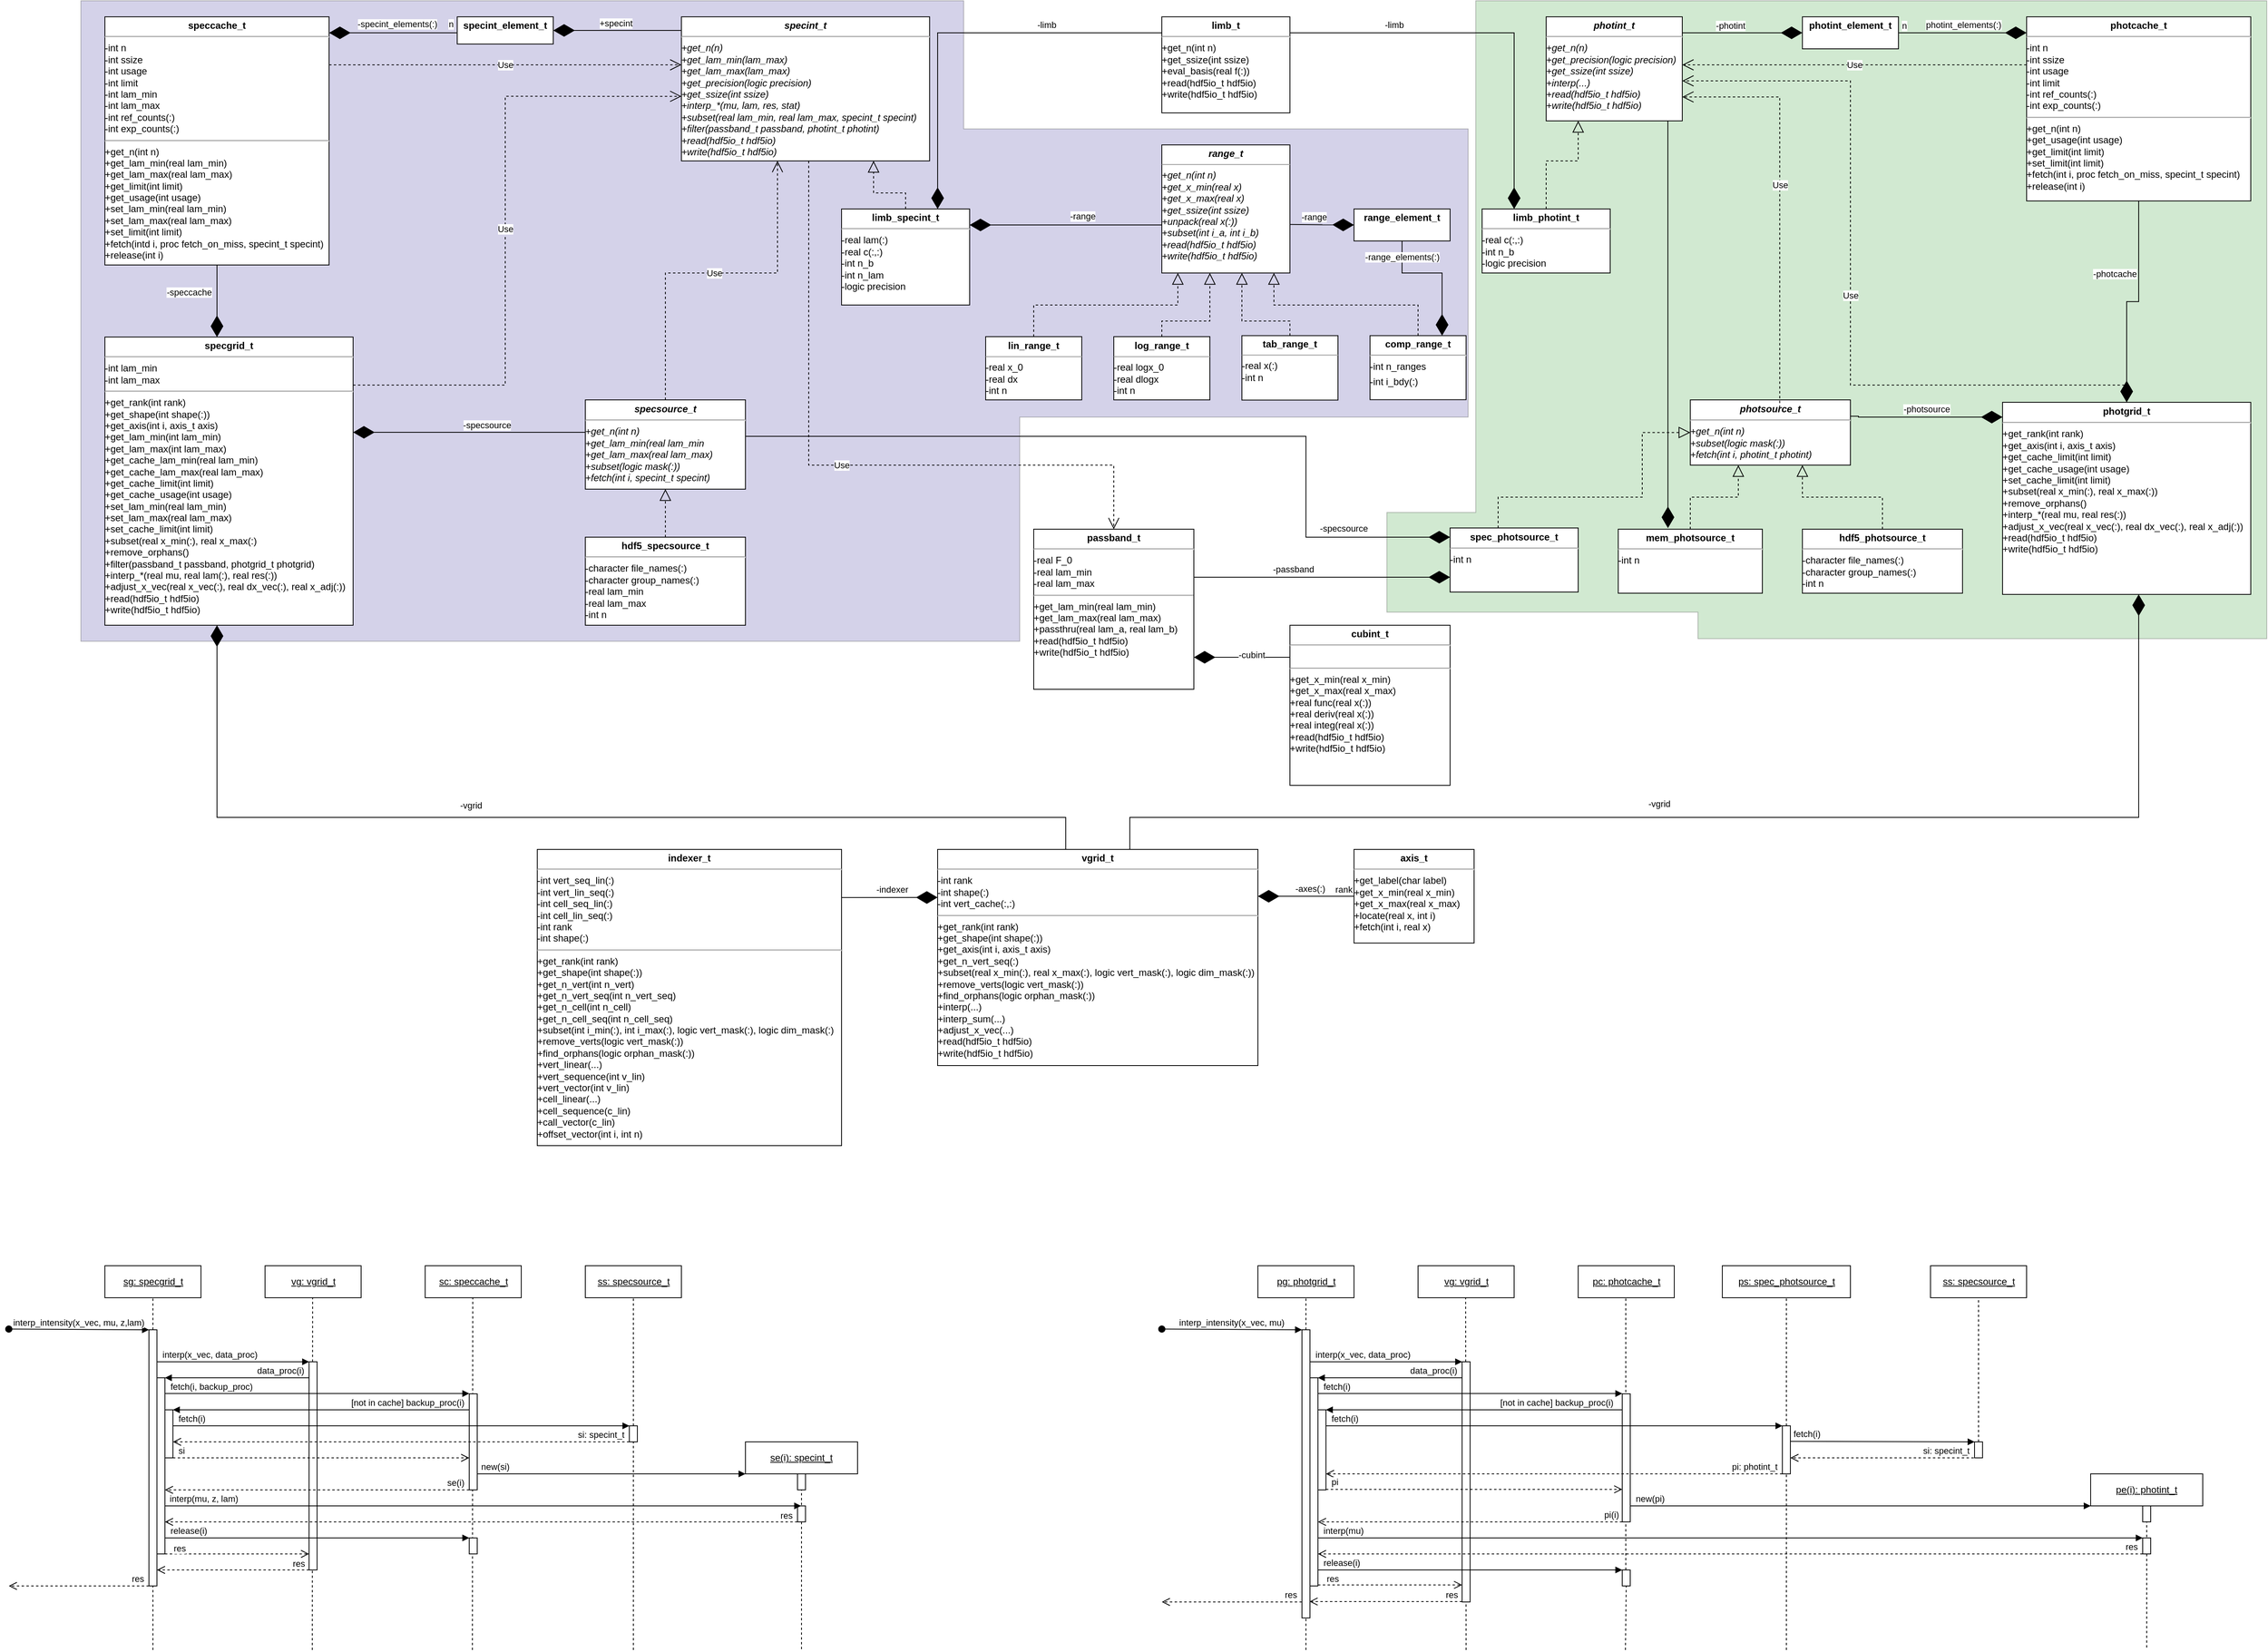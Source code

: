 <mxfile version="24.7.17">
  <diagram id="eBeHzMgPVLneWZig5MNX" name="Page-1">
    <mxGraphModel dx="760" dy="2832" grid="1" gridSize="10" guides="1" tooltips="1" connect="1" arrows="1" fold="1" page="1" pageScale="1" pageWidth="3300" pageHeight="2339" math="0" shadow="0">
      <root>
        <mxCell id="0" />
        <mxCell id="1" parent="0" />
        <mxCell id="oN7WaDx7jQC1OjHhMMnN-134" value="" style="verticalLabelPosition=bottom;verticalAlign=top;shape=mxgraph.basic.polygon;polyCoords=[[0,0],[0.63,0],[0.63,0.2],[0.99,0.2],[0.99,0.65],[0.67,0.65],[0.67,1],[0,1]];polyline=0;fontColor=none;noLabel=1;fillColor=#554CA8;opacity=25;" parent="1" vertex="1">
          <mxGeometry x="210" y="-2100" width="1750" height="800" as="geometry" />
        </mxCell>
        <mxCell id="oN7WaDx7jQC1OjHhMMnN-135" value="" style="verticalLabelPosition=bottom;verticalAlign=top;shape=mxgraph.basic.polygon;polyCoords=[[0,0],[0.89,0],[0.89,0.77],[0.99,0.77],[0.99,0.92],[0.64,0.92],[0.64,0.96],[0,0.96]];polyline=0;fontColor=none;noLabel=1;fillColor=#47A84A;opacity=25;flipH=1;" parent="1" vertex="1">
          <mxGeometry x="1830" y="-2100" width="1110" height="830" as="geometry" />
        </mxCell>
        <mxCell id="oN7WaDx7jQC1OjHhMMnN-3" value="&lt;p style=&quot;margin: 0px ; margin-top: 4px ; text-align: center&quot;&gt;&lt;b&gt;speccache_t&lt;/b&gt;&lt;/p&gt;&lt;hr&gt;-int n&lt;br&gt;-int ssize&lt;br&gt;-int usage&lt;br&gt;-int limit&lt;br&gt;-int lam_min&lt;br&gt;-int lam_max&lt;br&gt;-int ref_counts(:)&lt;br&gt;-int exp_counts(:)&lt;br&gt;&lt;hr&gt;+get_n(int n)&lt;br&gt;+get_lam_min(real lam_min)&lt;br&gt;+get_lam_max(real lam_max)&lt;br&gt;+get_limit(int limit)&lt;br&gt;+get_usage(int usage)&lt;br&gt;+set_lam_min(real lam_min)&lt;br&gt;+set_lam_max(real lam_max)&lt;br&gt;+set_limit(int limit)&lt;br&gt;+fetch(intd i, proc fetch_on_miss, specint_t specint)&lt;br&gt;+release(int i)" style="verticalAlign=top;align=left;overflow=fill;fontSize=12;fontFamily=Helvetica;html=1;" parent="1" vertex="1">
          <mxGeometry x="240" y="-2080" width="280" height="310" as="geometry" />
        </mxCell>
        <mxCell id="oN7WaDx7jQC1OjHhMMnN-4" value="&lt;p style=&quot;margin: 0px ; margin-top: 4px ; text-align: center&quot;&gt;&lt;b&gt;&lt;i&gt;specint_t&lt;/i&gt;&lt;/b&gt;&lt;/p&gt;&lt;hr&gt;&lt;i&gt;+get_n(n)&lt;br&gt;+get_lam_min(lam_max)&lt;br&gt;+get_lam_max(lam_max)&lt;br&gt;+get_precision(logic precision)&lt;br&gt;+get_ssize(int ssize)&lt;br&gt;+interp_*(mu, lam, res, stat)&lt;br&gt;+subset(real lam_min, real lam_max, specint_t specint)&lt;br&gt;+filter(passband_t passband, photint_t photint)&lt;br&gt;+read(hdf5io_t hdf5io)&lt;br&gt;+write(hdf5io_t hdf5io)&lt;br&gt;&lt;br&gt;&lt;/i&gt;" style="verticalAlign=top;align=left;overflow=fill;fontSize=12;fontFamily=Helvetica;html=1;" parent="1" vertex="1">
          <mxGeometry x="960" y="-2080" width="310" height="180" as="geometry" />
        </mxCell>
        <mxCell id="oN7WaDx7jQC1OjHhMMnN-5" value="&lt;p style=&quot;margin: 0px ; margin-top: 4px ; text-align: center&quot;&gt;&lt;b&gt;limb_specint_t&lt;/b&gt;&lt;/p&gt;&lt;hr&gt;&lt;p style=&quot;margin: 4px 0px 0px&quot;&gt;&lt;span&gt;-real lam(:)&lt;/span&gt;&lt;span&gt;&lt;br&gt;&lt;/span&gt;&lt;span&gt;-real c(:,:)&lt;br&gt;&lt;/span&gt;&lt;span&gt;-int n_b&lt;br&gt;&lt;/span&gt;&lt;span&gt;-int n_lam&lt;br&gt;&lt;/span&gt;&lt;span&gt;-logic precision&lt;/span&gt;&lt;/p&gt;&lt;br&gt;&lt;p style=&quot;margin: 4px 0px 0px&quot;&gt;&lt;/p&gt;" style="verticalAlign=top;align=left;overflow=fill;fontSize=12;fontFamily=Helvetica;html=1;" parent="1" vertex="1">
          <mxGeometry x="1160" y="-1840" width="160" height="120" as="geometry" />
        </mxCell>
        <mxCell id="oN7WaDx7jQC1OjHhMMnN-9" value="" style="endArrow=block;dashed=1;endFill=0;endSize=12;html=1;rounded=0;exitX=0.5;exitY=0;exitDx=0;exitDy=0;edgeStyle=orthogonalEdgeStyle;" parent="1" source="oN7WaDx7jQC1OjHhMMnN-5" target="oN7WaDx7jQC1OjHhMMnN-4" edge="1">
          <mxGeometry width="160" relative="1" as="geometry">
            <mxPoint x="270" y="-1730" as="sourcePoint" />
            <mxPoint x="430" y="-1730" as="targetPoint" />
            <Array as="points">
              <mxPoint x="1240" y="-1860" />
              <mxPoint x="1200" y="-1860" />
            </Array>
          </mxGeometry>
        </mxCell>
        <mxCell id="oN7WaDx7jQC1OjHhMMnN-11" value="&lt;p style=&quot;margin: 0px ; margin-top: 4px ; text-align: center&quot;&gt;&lt;b&gt;specgrid_t&lt;/b&gt;&lt;/p&gt;&lt;hr&gt;-int lam_min&lt;br&gt;-int lam_max&lt;br&gt;&lt;hr&gt;+get_rank(int rank)&lt;br&gt;+get_shape(int shape(:))&lt;br&gt;+get_axis(int i, axis_t axis)&lt;br&gt;+get_lam_min(int lam_min)&lt;br&gt;+get_lam_max(int lam_max)&lt;br&gt;+get_cache_lam_min(real lam_min)&lt;br&gt;+get_cache_lam_max(real lam_max)&lt;br&gt;+get_cache_limit(int limit)&lt;br&gt;+get_cache_usage(int usage)&lt;br&gt;+set_lam_min(real lam_min)&lt;br&gt;+set_lam_max(real lam_max)&lt;br&gt;+set_cache_limit(int limit)&lt;div&gt;+subset(real x_min(:), real x_max(:)&lt;/div&gt;&lt;div&gt;+remove_orphans()&lt;/div&gt;&lt;div&gt;+filter(passband_t passband, photgrid_t photgrid)&lt;br&gt;&lt;/div&gt;&lt;div&gt;+interp_*(real mu, real lam(:), real res(:))&lt;br&gt;+adjust_x_vec(real x_vec(:), real dx_vec(:), real x_adj(:))&lt;br&gt;+read(hdf5io_t hdf5io)&lt;br&gt;+write(hdf5io_t hdf5io)&lt;/div&gt;" style="verticalAlign=top;align=left;overflow=fill;fontSize=12;fontFamily=Helvetica;html=1;" parent="1" vertex="1">
          <mxGeometry x="240" y="-1680" width="310" height="360" as="geometry" />
        </mxCell>
        <mxCell id="oN7WaDx7jQC1OjHhMMnN-12" value="&lt;p style=&quot;margin: 0px ; margin-top: 4px ; text-align: center&quot;&gt;&lt;b&gt;&lt;i&gt;specsource_t&lt;/i&gt;&lt;/b&gt;&lt;/p&gt;&lt;hr&gt;&lt;p style=&quot;margin: 4px 0px 0px&quot;&gt;&lt;/p&gt;&lt;i&gt;+get_n(int n)&lt;/i&gt;&lt;div&gt;&lt;i&gt;+get_lam_min(real lam_min&lt;/i&gt;&lt;/div&gt;&lt;div&gt;&lt;i&gt;+get_lam_max(real lam_max)&lt;/i&gt;&lt;/div&gt;&lt;div&gt;&lt;i&gt;+subset(logic mask(:))&lt;br&gt;+fetch(int i, specint_t specint)&lt;/i&gt;&lt;br&gt;&lt;p style=&quot;margin: 4px 0px 0px&quot;&gt;&lt;/p&gt;&lt;/div&gt;" style="verticalAlign=top;align=left;overflow=fill;fontSize=12;fontFamily=Helvetica;html=1;" parent="1" vertex="1">
          <mxGeometry x="840" y="-1601.5" width="200" height="111.5" as="geometry" />
        </mxCell>
        <mxCell id="oN7WaDx7jQC1OjHhMMnN-21" value="" style="endArrow=diamondThin;endFill=1;endSize=24;html=1;rounded=0;edgeStyle=orthogonalEdgeStyle;" parent="1" source="oN7WaDx7jQC1OjHhMMnN-3" target="oN7WaDx7jQC1OjHhMMnN-11" edge="1">
          <mxGeometry width="160" relative="1" as="geometry">
            <mxPoint x="410" y="-1820" as="sourcePoint" />
            <mxPoint x="560" y="-1590" as="targetPoint" />
            <Array as="points">
              <mxPoint x="380" y="-1720" />
              <mxPoint x="380" y="-1720" />
            </Array>
          </mxGeometry>
        </mxCell>
        <mxCell id="oN7WaDx7jQC1OjHhMMnN-22" value="-speccache" style="edgeLabel;html=1;align=center;verticalAlign=middle;resizable=0;points=[];" parent="oN7WaDx7jQC1OjHhMMnN-21" vertex="1" connectable="0">
          <mxGeometry x="0.068" y="1" relative="1" as="geometry">
            <mxPoint x="-36" y="-14" as="offset" />
          </mxGeometry>
        </mxCell>
        <mxCell id="oN7WaDx7jQC1OjHhMMnN-26" value="&lt;p style=&quot;margin: 0px ; margin-top: 4px ; text-align: center&quot;&gt;&lt;b&gt;vgrid_t&lt;/b&gt;&lt;/p&gt;&lt;hr&gt;-int rank&lt;br&gt;-int shape(:)&lt;div&gt;-int vert_cache(:,:)&lt;br&gt;&lt;hr&gt;+get_rank(int rank)&lt;br&gt;+get_shape(int shape(:))&lt;br&gt;+get_axis(int i, axis_t axis)&lt;/div&gt;&lt;div&gt;+get_n_vert_seq(:)&lt;/div&gt;&lt;div&gt;+subset(real x_min(:), real x_max(:), logic vert_mask(:), logic dim_mask(:))&lt;/div&gt;&lt;div&gt;+remove_verts(logic vert_mask(:))&lt;/div&gt;&lt;div&gt;+find_orphans(logic orphan_mask(:))&lt;br&gt;+interp(...)&lt;br&gt;+interp_sum(...)&lt;br&gt;+adjust_x_vec(...)&lt;br&gt;+read(hdf5io_t hdf5io)&lt;br&gt;+write(hdf5io_t hdf5io)&lt;/div&gt;" style="verticalAlign=top;align=left;overflow=fill;fontSize=12;fontFamily=Helvetica;html=1;" parent="1" vertex="1">
          <mxGeometry x="1280" y="-1040" width="400" height="270" as="geometry" />
        </mxCell>
        <mxCell id="oN7WaDx7jQC1OjHhMMnN-28" value="" style="endArrow=diamondThin;endFill=1;endSize=24;html=1;rounded=0;edgeStyle=orthogonalEdgeStyle;" parent="1" source="oN7WaDx7jQC1OjHhMMnN-26" target="oN7WaDx7jQC1OjHhMMnN-11" edge="1">
          <mxGeometry width="160" relative="1" as="geometry">
            <mxPoint x="310" y="-1225.5" as="sourcePoint" />
            <mxPoint x="370" y="-1340" as="targetPoint" />
            <Array as="points">
              <mxPoint x="1440" y="-1080" />
              <mxPoint x="380" y="-1080" />
            </Array>
          </mxGeometry>
        </mxCell>
        <mxCell id="oN7WaDx7jQC1OjHhMMnN-29" value="-vgrid" style="edgeLabel;html=1;align=center;verticalAlign=middle;resizable=0;points=[];" parent="oN7WaDx7jQC1OjHhMMnN-28" vertex="1" connectable="0">
          <mxGeometry x="-0.341" y="1" relative="1" as="geometry">
            <mxPoint x="-342" y="-16" as="offset" />
          </mxGeometry>
        </mxCell>
        <mxCell id="oN7WaDx7jQC1OjHhMMnN-32" value="&lt;p style=&quot;margin: 0px ; margin-top: 4px ; text-align: center&quot;&gt;&lt;b&gt;hdf5_specsource_t&lt;/b&gt;&lt;/p&gt;&lt;hr&gt;-character file_names(:)&lt;br&gt;-character group_names(:)&lt;div&gt;-real lam_min&lt;/div&gt;&lt;div&gt;-real lam_max&lt;/div&gt;&lt;div&gt;-int n&lt;/div&gt;&lt;div&gt;&lt;p style=&quot;margin: 4px 0px 0px&quot;&gt;&lt;/p&gt;&lt;/div&gt;" style="verticalAlign=top;align=left;overflow=fill;fontSize=12;fontFamily=Helvetica;html=1;" parent="1" vertex="1">
          <mxGeometry x="840" y="-1430" width="200" height="110" as="geometry" />
        </mxCell>
        <mxCell id="oN7WaDx7jQC1OjHhMMnN-33" value="&lt;p style=&quot;margin: 0px ; margin-top: 4px ; text-align: center&quot;&gt;&lt;/p&gt;&lt;div style=&quot;height: 2px&quot;&gt;&lt;div style=&quot;text-align: center&quot;&gt;&lt;b&gt;specint_element_t&lt;/b&gt;&lt;/div&gt;&lt;br&gt;&lt;/div&gt;" style="verticalAlign=top;align=left;overflow=fill;fontSize=12;fontFamily=Helvetica;html=1;" parent="1" vertex="1">
          <mxGeometry x="680" y="-2080" width="120" height="34" as="geometry" />
        </mxCell>
        <mxCell id="oN7WaDx7jQC1OjHhMMnN-34" value="" style="endArrow=diamondThin;endFill=1;endSize=24;html=1;rounded=0;edgeStyle=orthogonalEdgeStyle;entryX=1;entryY=0.25;entryDx=0;entryDy=0;" parent="1" source="oN7WaDx7jQC1OjHhMMnN-33" edge="1">
          <mxGeometry width="160" relative="1" as="geometry">
            <mxPoint x="640" y="-2060" as="sourcePoint" />
            <mxPoint x="520" y="-2060" as="targetPoint" />
            <Array as="points">
              <mxPoint x="600" y="-2060" />
              <mxPoint x="600" y="-2060" />
            </Array>
          </mxGeometry>
        </mxCell>
        <mxCell id="oN7WaDx7jQC1OjHhMMnN-35" value="-specint_elements(:)" style="edgeLabel;html=1;align=center;verticalAlign=middle;resizable=0;points=[];" parent="oN7WaDx7jQC1OjHhMMnN-34" vertex="1" connectable="0">
          <mxGeometry x="-0.064" y="3" relative="1" as="geometry">
            <mxPoint y="-14" as="offset" />
          </mxGeometry>
        </mxCell>
        <mxCell id="oN7WaDx7jQC1OjHhMMnN-36" value="n" style="edgeLabel;html=1;align=center;verticalAlign=middle;resizable=0;points=[];" parent="oN7WaDx7jQC1OjHhMMnN-34" vertex="1" connectable="0">
          <mxGeometry x="-0.844" y="-1" relative="1" as="geometry">
            <mxPoint x="4" y="-10" as="offset" />
          </mxGeometry>
        </mxCell>
        <mxCell id="oN7WaDx7jQC1OjHhMMnN-37" value="" style="endArrow=diamondThin;endFill=1;endSize=24;html=1;rounded=0;edgeStyle=orthogonalEdgeStyle;" parent="1" target="oN7WaDx7jQC1OjHhMMnN-33" edge="1">
          <mxGeometry width="160" relative="1" as="geometry">
            <mxPoint x="960" y="-2062.96" as="sourcePoint" />
            <mxPoint x="870" y="-1840" as="targetPoint" />
            <Array as="points">
              <mxPoint x="900" y="-2063" />
              <mxPoint x="900" y="-2063" />
            </Array>
          </mxGeometry>
        </mxCell>
        <mxCell id="oN7WaDx7jQC1OjHhMMnN-38" value="+specint" style="edgeLabel;html=1;align=center;verticalAlign=middle;resizable=0;points=[];" parent="oN7WaDx7jQC1OjHhMMnN-37" vertex="1" connectable="0">
          <mxGeometry x="0.195" y="1" relative="1" as="geometry">
            <mxPoint x="13" y="-10" as="offset" />
          </mxGeometry>
        </mxCell>
        <mxCell id="oN7WaDx7jQC1OjHhMMnN-39" value="&lt;p style=&quot;margin: 0px ; margin-top: 4px ; text-align: center&quot;&gt;&lt;b&gt;limb_t&lt;/b&gt;&lt;/p&gt;&lt;hr&gt;+get_n(int n)&lt;br&gt;+get_ssize(int ssize)&lt;br&gt;+eval_basis(real f(:))&lt;br&gt;+read(hdf5io_t hdf5io)&lt;br&gt;+write(hdf5io_t hdf5io)" style="verticalAlign=top;align=left;overflow=fill;fontSize=12;fontFamily=Helvetica;html=1;" parent="1" vertex="1">
          <mxGeometry x="1560" y="-2080" width="160" height="120" as="geometry" />
        </mxCell>
        <mxCell id="oN7WaDx7jQC1OjHhMMnN-40" value="" style="endArrow=diamondThin;endFill=1;endSize=24;html=1;rounded=0;entryX=0.75;entryY=0;entryDx=0;entryDy=0;edgeStyle=orthogonalEdgeStyle;" parent="1" source="oN7WaDx7jQC1OjHhMMnN-39" target="oN7WaDx7jQC1OjHhMMnN-5" edge="1">
          <mxGeometry width="160" relative="1" as="geometry">
            <mxPoint x="920" y="-1780" as="sourcePoint" />
            <mxPoint x="1080" y="-1780" as="targetPoint" />
            <Array as="points">
              <mxPoint x="1280" y="-2060" />
            </Array>
          </mxGeometry>
        </mxCell>
        <mxCell id="oN7WaDx7jQC1OjHhMMnN-41" value="-limb" style="edgeLabel;html=1;align=center;verticalAlign=middle;resizable=0;points=[];" parent="oN7WaDx7jQC1OjHhMMnN-40" vertex="1" connectable="0">
          <mxGeometry x="-0.071" y="1" relative="1" as="geometry">
            <mxPoint x="88" y="-11" as="offset" />
          </mxGeometry>
        </mxCell>
        <mxCell id="oN7WaDx7jQC1OjHhMMnN-43" value="" style="endArrow=diamondThin;endFill=1;endSize=24;html=1;rounded=0;edgeStyle=orthogonalEdgeStyle;" parent="1" source="oN7WaDx7jQC1OjHhMMnN-42" target="oN7WaDx7jQC1OjHhMMnN-5" edge="1">
          <mxGeometry width="160" relative="1" as="geometry">
            <mxPoint x="1480" y="-1850" as="sourcePoint" />
            <mxPoint x="1360" y="-1800" as="targetPoint" />
            <Array as="points">
              <mxPoint x="1500" y="-1820" />
              <mxPoint x="1500" y="-1820" />
            </Array>
          </mxGeometry>
        </mxCell>
        <mxCell id="oN7WaDx7jQC1OjHhMMnN-44" value="-range" style="edgeLabel;html=1;align=center;verticalAlign=middle;resizable=0;points=[];" parent="oN7WaDx7jQC1OjHhMMnN-43" vertex="1" connectable="0">
          <mxGeometry x="-0.165" y="-2" relative="1" as="geometry">
            <mxPoint x="1" y="-9" as="offset" />
          </mxGeometry>
        </mxCell>
        <mxCell id="oN7WaDx7jQC1OjHhMMnN-58" value="" style="endArrow=block;dashed=1;endFill=0;endSize=12;html=1;rounded=0;edgeStyle=orthogonalEdgeStyle;exitX=0.5;exitY=0;exitDx=0;exitDy=0;" parent="1" source="oN7WaDx7jQC1OjHhMMnN-32" target="oN7WaDx7jQC1OjHhMMnN-12" edge="1">
          <mxGeometry width="160" relative="1" as="geometry">
            <mxPoint x="640" y="-1580" as="sourcePoint" />
            <mxPoint x="930" y="-1510" as="targetPoint" />
            <Array as="points">
              <mxPoint x="940" y="-1450" />
              <mxPoint x="940" y="-1450" />
            </Array>
          </mxGeometry>
        </mxCell>
        <mxCell id="oN7WaDx7jQC1OjHhMMnN-61" value="&lt;p style=&quot;margin: 0px ; margin-top: 4px ; text-align: center&quot;&gt;&lt;b&gt;axis_t&lt;/b&gt;&lt;/p&gt;&lt;hr&gt;+get_label(char label)&lt;br&gt;+get_x_min(real x_min)&lt;br&gt;+get_x_max(real x_max)&lt;br&gt;+locate(real x, int i)&lt;br&gt;+fetch(int i, real x)" style="verticalAlign=top;align=left;overflow=fill;fontSize=12;fontFamily=Helvetica;html=1;" parent="1" vertex="1">
          <mxGeometry x="1800" y="-1040" width="150" height="117" as="geometry" />
        </mxCell>
        <mxCell id="oN7WaDx7jQC1OjHhMMnN-63" value="" style="endArrow=diamondThin;endFill=1;endSize=24;html=1;rounded=0;edgeStyle=orthogonalEdgeStyle;" parent="1" source="oN7WaDx7jQC1OjHhMMnN-61" target="oN7WaDx7jQC1OjHhMMnN-26" edge="1">
          <mxGeometry width="160" relative="1" as="geometry">
            <mxPoint x="1680" y="-1000" as="sourcePoint" />
            <mxPoint x="1560" y="-787" as="targetPoint" />
            <Array as="points">
              <mxPoint x="1660" y="-1020" />
              <mxPoint x="1660" y="-1020" />
            </Array>
          </mxGeometry>
        </mxCell>
        <mxCell id="oN7WaDx7jQC1OjHhMMnN-64" value="-axes(:)" style="edgeLabel;html=1;align=center;verticalAlign=middle;resizable=0;points=[];" parent="oN7WaDx7jQC1OjHhMMnN-63" vertex="1" connectable="0">
          <mxGeometry x="-0.019" relative="1" as="geometry">
            <mxPoint x="4" y="-10" as="offset" />
          </mxGeometry>
        </mxCell>
        <mxCell id="oN7WaDx7jQC1OjHhMMnN-65" value="rank" style="edgeLabel;html=1;align=center;verticalAlign=middle;resizable=0;points=[];" parent="oN7WaDx7jQC1OjHhMMnN-63" vertex="1" connectable="0">
          <mxGeometry x="-0.819" y="-1" relative="1" as="geometry">
            <mxPoint x="-2" y="-8" as="offset" />
          </mxGeometry>
        </mxCell>
        <mxCell id="oN7WaDx7jQC1OjHhMMnN-42" value="&lt;p style=&quot;margin: 0px ; margin-top: 4px ; text-align: center&quot;&gt;&lt;b&gt;&lt;i&gt;range_t&lt;/i&gt;&lt;/b&gt;&lt;/p&gt;&lt;hr size=&quot;1&quot;&gt;&lt;div style=&quot;height: 2px&quot;&gt;&lt;div style=&quot;height: 2px;&quot;&gt;&lt;i&gt;+get_n(int n)&lt;br&gt;&lt;/i&gt;&lt;i&gt;+get_x_min(real x)&lt;br&gt;+get_x_max(real x)&lt;br&gt;&lt;/i&gt;&lt;i&gt;+get_ssize(int ssize)&lt;br&gt;+unpack(real x(:))&lt;br&gt;+subset(int i_a, int i_b)&lt;br&gt;&lt;/i&gt;&lt;i&gt;+read(hdf5io_t hdf5io)&lt;br&gt;+write(hdf5io_t hdf5io)&lt;/i&gt;&lt;/div&gt;&lt;div style=&quot;height: 2px;&quot;&gt;&lt;i&gt;&lt;br&gt;&lt;/i&gt;&lt;/div&gt;&lt;/div&gt;" style="verticalAlign=top;align=left;overflow=fill;fontSize=12;fontFamily=Helvetica;html=1;" parent="1" vertex="1">
          <mxGeometry x="1560" y="-1920" width="160" height="160" as="geometry" />
        </mxCell>
        <mxCell id="oN7WaDx7jQC1OjHhMMnN-45" value="&lt;p style=&quot;margin: 0px ; margin-top: 4px ; text-align: center&quot;&gt;&lt;b&gt;lin_range_t&lt;/b&gt;&lt;/p&gt;&lt;hr size=&quot;1&quot;&gt;&lt;div style=&quot;height: 2px&quot;&gt;-real x_0&lt;br&gt;-real dx&lt;br&gt;-int n&lt;/div&gt;" style="verticalAlign=top;align=left;overflow=fill;fontSize=12;fontFamily=Helvetica;html=1;" parent="1" vertex="1">
          <mxGeometry x="1340" y="-1680.5" width="120" height="79" as="geometry" />
        </mxCell>
        <mxCell id="oN7WaDx7jQC1OjHhMMnN-46" value="&lt;p style=&quot;margin: 0px ; margin-top: 4px ; text-align: center&quot;&gt;&lt;b&gt;log_range_t&lt;/b&gt;&lt;/p&gt;&lt;hr size=&quot;1&quot;&gt;&lt;div style=&quot;height: 2px&quot;&gt;-real logx_0&lt;br&gt;-real dlogx&lt;br&gt;-int n&lt;/div&gt;" style="verticalAlign=top;align=left;overflow=fill;fontSize=12;fontFamily=Helvetica;html=1;" parent="1" vertex="1">
          <mxGeometry x="1500" y="-1680.5" width="120" height="79" as="geometry" />
        </mxCell>
        <mxCell id="oN7WaDx7jQC1OjHhMMnN-47" value="&lt;p style=&quot;margin: 0px ; margin-top: 4px ; text-align: center&quot;&gt;&lt;b&gt;tab_range_t&lt;/b&gt;&lt;/p&gt;&lt;hr size=&quot;1&quot;&gt;&lt;div style=&quot;height: 2px&quot;&gt;-real x(:)&lt;br&gt;-int n&lt;/div&gt;" style="verticalAlign=top;align=left;overflow=fill;fontSize=12;fontFamily=Helvetica;html=1;" parent="1" vertex="1">
          <mxGeometry x="1660" y="-1681.75" width="120" height="80.5" as="geometry" />
        </mxCell>
        <mxCell id="oN7WaDx7jQC1OjHhMMnN-48" value="&lt;p style=&quot;margin: 0px ; margin-top: 4px ; text-align: center&quot;&gt;&lt;b&gt;comp_range_t&lt;/b&gt;&lt;/p&gt;&lt;hr&gt;&lt;p style=&quot;margin: 4px 0px 0px&quot;&gt;&lt;span&gt;-int n_ranges&lt;/span&gt;&lt;/p&gt;&lt;p style=&quot;margin: 4px 0px 0px&quot;&gt;&lt;span&gt;-int i_bdy(:)&lt;/span&gt;&lt;/p&gt;" style="verticalAlign=top;align=left;overflow=fill;fontSize=12;fontFamily=Helvetica;html=1;" parent="1" vertex="1">
          <mxGeometry x="1820" y="-1681.75" width="120" height="80" as="geometry" />
        </mxCell>
        <mxCell id="oN7WaDx7jQC1OjHhMMnN-51" value="" style="endArrow=block;dashed=1;endFill=0;endSize=12;html=1;rounded=0;edgeStyle=orthogonalEdgeStyle;" parent="1" source="oN7WaDx7jQC1OjHhMMnN-45" target="oN7WaDx7jQC1OjHhMMnN-42" edge="1">
          <mxGeometry width="160" relative="1" as="geometry">
            <mxPoint x="1460" y="-1720" as="sourcePoint" />
            <mxPoint x="1565" y="-1740" as="targetPoint" />
            <Array as="points">
              <mxPoint x="1400" y="-1720" />
              <mxPoint x="1580" y="-1720" />
            </Array>
          </mxGeometry>
        </mxCell>
        <mxCell id="oN7WaDx7jQC1OjHhMMnN-52" value="" style="endArrow=block;dashed=1;endFill=0;endSize=12;html=1;rounded=0;edgeStyle=orthogonalEdgeStyle;" parent="1" source="oN7WaDx7jQC1OjHhMMnN-46" target="oN7WaDx7jQC1OjHhMMnN-42" edge="1">
          <mxGeometry width="160" relative="1" as="geometry">
            <mxPoint x="1550" y="-1690" as="sourcePoint" />
            <mxPoint x="1610" y="-1710" as="targetPoint" />
            <Array as="points">
              <mxPoint x="1560" y="-1700" />
              <mxPoint x="1620" y="-1700" />
            </Array>
          </mxGeometry>
        </mxCell>
        <mxCell id="oN7WaDx7jQC1OjHhMMnN-53" value="" style="endArrow=block;dashed=1;endFill=0;endSize=12;html=1;rounded=0;edgeStyle=orthogonalEdgeStyle;exitX=0.5;exitY=0;exitDx=0;exitDy=0;" parent="1" source="oN7WaDx7jQC1OjHhMMnN-47" target="oN7WaDx7jQC1OjHhMMnN-42" edge="1">
          <mxGeometry width="160" relative="1" as="geometry">
            <mxPoint x="1720" y="-1680" as="sourcePoint" />
            <mxPoint x="1651" y="-1740" as="targetPoint" />
            <Array as="points">
              <mxPoint x="1720" y="-1700" />
              <mxPoint x="1660" y="-1700" />
            </Array>
          </mxGeometry>
        </mxCell>
        <mxCell id="oN7WaDx7jQC1OjHhMMnN-54" value="" style="endArrow=block;dashed=1;endFill=0;endSize=12;html=1;rounded=0;edgeStyle=orthogonalEdgeStyle;" parent="1" source="oN7WaDx7jQC1OjHhMMnN-48" target="oN7WaDx7jQC1OjHhMMnN-42" edge="1">
          <mxGeometry width="160" relative="1" as="geometry">
            <mxPoint x="1755" y="-1691" as="sourcePoint" />
            <mxPoint x="1680" y="-1750" as="targetPoint" />
            <Array as="points">
              <mxPoint x="1880" y="-1720" />
              <mxPoint x="1700" y="-1720" />
            </Array>
          </mxGeometry>
        </mxCell>
        <mxCell id="oN7WaDx7jQC1OjHhMMnN-76" value="&lt;p style=&quot;margin: 0px ; margin-top: 4px ; text-align: center&quot;&gt;&lt;b&gt;&lt;i&gt;photsource_t&lt;/i&gt;&lt;/b&gt;&lt;/p&gt;&lt;hr&gt;&lt;i&gt;+get_n(int n)&lt;/i&gt;&lt;div&gt;&lt;i&gt;+subset(logic mask(:))&lt;br&gt;&lt;/i&gt;&lt;div&gt;&lt;i&gt;+fetch(int i, photint_t photint)&lt;/i&gt;&lt;br&gt;&lt;p style=&quot;margin: 4px 0px 0px&quot;&gt;&lt;/p&gt;&lt;/div&gt;&lt;/div&gt;" style="verticalAlign=top;align=left;overflow=fill;fontSize=12;fontFamily=Helvetica;html=1;" parent="1" vertex="1">
          <mxGeometry x="2220" y="-1601.5" width="200" height="81.5" as="geometry" />
        </mxCell>
        <mxCell id="oN7WaDx7jQC1OjHhMMnN-78" value="&lt;p style=&quot;margin: 0px ; margin-top: 4px ; text-align: center&quot;&gt;&lt;b&gt;mem_photsource_t&lt;/b&gt;&lt;/p&gt;&lt;hr&gt;-int n&lt;br&gt;&lt;br&gt;&lt;p style=&quot;margin: 4px 0px 0px&quot;&gt;&lt;/p&gt;" style="verticalAlign=top;align=left;overflow=fill;fontSize=12;fontFamily=Helvetica;html=1;" parent="1" vertex="1">
          <mxGeometry x="2130" y="-1440" width="180" height="80" as="geometry" />
        </mxCell>
        <mxCell id="oN7WaDx7jQC1OjHhMMnN-79" value="&lt;p style=&quot;margin: 0px ; margin-top: 4px ; text-align: center&quot;&gt;&lt;b&gt;hdf5_photsource_t&lt;/b&gt;&lt;/p&gt;&lt;hr&gt;-character file_names(:)&lt;br&gt;-character group_names(:)&lt;br&gt;-int n&lt;p style=&quot;margin: 4px 0px 0px&quot;&gt;&lt;/p&gt;" style="verticalAlign=top;align=left;overflow=fill;fontSize=12;fontFamily=Helvetica;html=1;" parent="1" vertex="1">
          <mxGeometry x="2360" y="-1440" width="200" height="80" as="geometry" />
        </mxCell>
        <mxCell id="oN7WaDx7jQC1OjHhMMnN-80" value="" style="endArrow=block;dashed=1;endFill=0;endSize=12;html=1;rounded=0;edgeStyle=orthogonalEdgeStyle;" parent="1" source="oN7WaDx7jQC1OjHhMMnN-78" target="oN7WaDx7jQC1OjHhMMnN-76" edge="1">
          <mxGeometry width="160" relative="1" as="geometry">
            <mxPoint x="1930" y="-1580" as="sourcePoint" />
            <mxPoint x="2250" y="-1540" as="targetPoint" />
            <Array as="points">
              <mxPoint x="2220" y="-1480" />
              <mxPoint x="2280" y="-1480" />
            </Array>
          </mxGeometry>
        </mxCell>
        <mxCell id="oN7WaDx7jQC1OjHhMMnN-81" value="" style="endArrow=block;dashed=1;endFill=0;endSize=12;html=1;rounded=0;edgeStyle=orthogonalEdgeStyle;" parent="1" source="oN7WaDx7jQC1OjHhMMnN-79" target="oN7WaDx7jQC1OjHhMMnN-76" edge="1">
          <mxGeometry width="160" relative="1" as="geometry">
            <mxPoint x="2480" y="-1470" as="sourcePoint" />
            <mxPoint x="2310" y="-1520" as="targetPoint" />
            <Array as="points">
              <mxPoint x="2460" y="-1480" />
              <mxPoint x="2360" y="-1480" />
            </Array>
          </mxGeometry>
        </mxCell>
        <mxCell id="oN7WaDx7jQC1OjHhMMnN-82" value="&lt;p style=&quot;margin: 0px ; margin-top: 4px ; text-align: center&quot;&gt;&lt;b&gt;spec_photsource_t&lt;/b&gt;&lt;/p&gt;&lt;hr&gt;-int n&lt;br&gt;&lt;br&gt;&lt;p style=&quot;margin: 4px 0px 0px&quot;&gt;&lt;/p&gt;" style="verticalAlign=top;align=left;overflow=fill;fontSize=12;fontFamily=Helvetica;html=1;" parent="1" vertex="1">
          <mxGeometry x="1920" y="-1441.5" width="160" height="80" as="geometry" />
        </mxCell>
        <mxCell id="oN7WaDx7jQC1OjHhMMnN-83" value="" style="endArrow=block;dashed=1;endFill=0;endSize=12;html=1;rounded=0;edgeStyle=orthogonalEdgeStyle;" parent="1" source="oN7WaDx7jQC1OjHhMMnN-82" target="oN7WaDx7jQC1OjHhMMnN-76" edge="1">
          <mxGeometry width="160" relative="1" as="geometry">
            <mxPoint x="2340" y="-1450" as="sourcePoint" />
            <mxPoint x="2180" y="-1540" as="targetPoint" />
            <Array as="points">
              <mxPoint x="1980" y="-1480" />
              <mxPoint x="2160" y="-1480" />
            </Array>
          </mxGeometry>
        </mxCell>
        <mxCell id="oN7WaDx7jQC1OjHhMMnN-84" value="Use" style="endArrow=open;endSize=12;dashed=1;html=1;rounded=0;edgeStyle=orthogonalEdgeStyle;" parent="1" source="oN7WaDx7jQC1OjHhMMnN-12" target="oN7WaDx7jQC1OjHhMMnN-4" edge="1">
          <mxGeometry width="160" relative="1" as="geometry">
            <mxPoint x="960" y="-1630" as="sourcePoint" />
            <mxPoint x="1015" y="-1940" as="targetPoint" />
            <Array as="points">
              <mxPoint x="940" y="-1760" />
              <mxPoint x="1080" y="-1760" />
            </Array>
          </mxGeometry>
        </mxCell>
        <mxCell id="oN7WaDx7jQC1OjHhMMnN-85" value="" style="endArrow=diamondThin;endFill=1;endSize=24;html=1;rounded=0;exitX=1;exitY=0.75;exitDx=0;exitDy=0;edgeStyle=orthogonalEdgeStyle;" parent="1" source="oN7WaDx7jQC1OjHhMMnN-12" target="oN7WaDx7jQC1OjHhMMnN-82" edge="1">
          <mxGeometry width="160" relative="1" as="geometry">
            <mxPoint x="2140" y="-1430" as="sourcePoint" />
            <mxPoint x="1760" y="-1430" as="targetPoint" />
            <Array as="points">
              <mxPoint x="1040" y="-1556" />
              <mxPoint x="1740" y="-1556" />
              <mxPoint x="1740" y="-1430" />
            </Array>
          </mxGeometry>
        </mxCell>
        <mxCell id="oN7WaDx7jQC1OjHhMMnN-113" value="-specsource" style="edgeLabel;html=1;align=center;verticalAlign=middle;resizable=0;points=[];" parent="oN7WaDx7jQC1OjHhMMnN-85" vertex="1" connectable="0">
          <mxGeometry x="-0.248" y="-2" relative="1" as="geometry">
            <mxPoint x="392" y="113" as="offset" />
          </mxGeometry>
        </mxCell>
        <mxCell id="oN7WaDx7jQC1OjHhMMnN-87" value="&lt;p style=&quot;margin: 0px ; margin-top: 4px ; text-align: center&quot;&gt;&lt;b&gt;passband_t&lt;/b&gt;&lt;/p&gt;&lt;hr&gt;-real F_0&lt;br&gt;-real lam_min&lt;br&gt;-real lam_max&lt;br&gt;&lt;hr&gt;&lt;p style=&quot;margin: 4px 0px 0px&quot;&gt;&lt;/p&gt;+get_lam_min(real lam_min)&lt;br&gt;+get_lam_max(real lam_max)&lt;br&gt;+passthru(real lam_a, real lam_b)&lt;br&gt;+read(hdf5io_t hdf5io)&lt;br&gt;+write(hdf5io_t hdf5io)&lt;br&gt;&lt;p style=&quot;margin: 4px 0px 0px&quot;&gt;&lt;/p&gt;" style="verticalAlign=top;align=left;overflow=fill;fontSize=12;fontFamily=Helvetica;html=1;" parent="1" vertex="1">
          <mxGeometry x="1400" y="-1440" width="200" height="200" as="geometry" />
        </mxCell>
        <mxCell id="oN7WaDx7jQC1OjHhMMnN-88" value="" style="endArrow=diamondThin;endFill=1;endSize=24;html=1;rounded=0;edgeStyle=orthogonalEdgeStyle;exitX=1;exitY=0.75;exitDx=0;exitDy=0;" parent="1" source="oN7WaDx7jQC1OjHhMMnN-87" target="oN7WaDx7jQC1OjHhMMnN-82" edge="1">
          <mxGeometry width="160" relative="1" as="geometry">
            <mxPoint x="1650" y="-1397.48" as="sourcePoint" />
            <mxPoint x="1810" y="-1397.48" as="targetPoint" />
            <Array as="points">
              <mxPoint x="1660" y="-1380" />
              <mxPoint x="1660" y="-1380" />
            </Array>
          </mxGeometry>
        </mxCell>
        <mxCell id="oN7WaDx7jQC1OjHhMMnN-89" value="-passband" style="edgeLabel;html=1;align=center;verticalAlign=middle;resizable=0;points=[];" parent="oN7WaDx7jQC1OjHhMMnN-88" vertex="1" connectable="0">
          <mxGeometry x="-0.197" y="-2" relative="1" as="geometry">
            <mxPoint x="49" y="-12" as="offset" />
          </mxGeometry>
        </mxCell>
        <mxCell id="oN7WaDx7jQC1OjHhMMnN-90" value="&lt;p style=&quot;margin: 0px ; margin-top: 4px ; text-align: center&quot;&gt;&lt;b&gt;&lt;i&gt;photint_t&lt;/i&gt;&lt;/b&gt;&lt;/p&gt;&lt;hr&gt;&lt;i&gt;+get_n(n)&lt;br&gt;&lt;/i&gt;&lt;i&gt;+get_precision(logic precision)&lt;br&gt;+get_ssize(int ssize)&lt;br&gt;+interp(...)&lt;br&gt;+read(hdf5io_t hdf5io)&lt;br&gt;+write(hdf5io_t hdf5io)&lt;/i&gt;&lt;i&gt;&lt;br&gt;&lt;/i&gt;" style="verticalAlign=top;align=left;overflow=fill;fontSize=12;fontFamily=Helvetica;html=1;" parent="1" vertex="1">
          <mxGeometry x="2040" y="-2080" width="170" height="130" as="geometry" />
        </mxCell>
        <mxCell id="oN7WaDx7jQC1OjHhMMnN-91" value="&lt;p style=&quot;margin: 0px ; margin-top: 4px ; text-align: center&quot;&gt;&lt;b&gt;limb_photint_t&lt;/b&gt;&lt;/p&gt;&lt;hr&gt;&lt;p style=&quot;margin: 4px 0px 0px&quot;&gt;&lt;span&gt;-real c(:,:)&lt;br&gt;&lt;/span&gt;&lt;span&gt;-int n_b&lt;br&gt;&lt;/span&gt;&lt;span&gt;-logic precision&lt;/span&gt;&lt;/p&gt;&lt;br&gt;&lt;p style=&quot;margin: 4px 0px 0px&quot;&gt;&lt;/p&gt;" style="verticalAlign=top;align=left;overflow=fill;fontSize=12;fontFamily=Helvetica;html=1;" parent="1" vertex="1">
          <mxGeometry x="1960" y="-1840" width="160" height="80" as="geometry" />
        </mxCell>
        <mxCell id="oN7WaDx7jQC1OjHhMMnN-92" value="" style="endArrow=diamondThin;endFill=1;endSize=24;html=1;rounded=0;edgeStyle=orthogonalEdgeStyle;entryX=0.25;entryY=0;entryDx=0;entryDy=0;" parent="1" source="oN7WaDx7jQC1OjHhMMnN-39" target="oN7WaDx7jQC1OjHhMMnN-91" edge="1">
          <mxGeometry width="160" relative="1" as="geometry">
            <mxPoint x="1930" y="-1901.18" as="sourcePoint" />
            <mxPoint x="1950" y="-1820" as="targetPoint" />
            <Array as="points">
              <mxPoint x="2000" y="-2060" />
            </Array>
          </mxGeometry>
        </mxCell>
        <mxCell id="oN7WaDx7jQC1OjHhMMnN-93" value="-limb" style="edgeLabel;html=1;align=center;verticalAlign=middle;resizable=0;points=[];" parent="oN7WaDx7jQC1OjHhMMnN-92" vertex="1" connectable="0">
          <mxGeometry x="-0.236" y="2" relative="1" as="geometry">
            <mxPoint x="-61" y="-8" as="offset" />
          </mxGeometry>
        </mxCell>
        <mxCell id="oN7WaDx7jQC1OjHhMMnN-94" value="" style="endArrow=block;dashed=1;endFill=0;endSize=12;html=1;rounded=0;edgeStyle=orthogonalEdgeStyle;" parent="1" source="oN7WaDx7jQC1OjHhMMnN-91" target="oN7WaDx7jQC1OjHhMMnN-90" edge="1">
          <mxGeometry width="160" relative="1" as="geometry">
            <mxPoint x="2150" y="-1910" as="sourcePoint" />
            <mxPoint x="2080" y="-1930" as="targetPoint" />
            <Array as="points">
              <mxPoint x="2040" y="-1900" />
              <mxPoint x="2080" y="-1900" />
            </Array>
          </mxGeometry>
        </mxCell>
        <mxCell id="oN7WaDx7jQC1OjHhMMnN-96" value="Use" style="endArrow=open;endSize=12;dashed=1;html=1;rounded=0;elbow=vertical;edgeStyle=orthogonalEdgeStyle;" parent="1" source="oN7WaDx7jQC1OjHhMMnN-3" target="oN7WaDx7jQC1OjHhMMnN-4" edge="1">
          <mxGeometry width="160" relative="1" as="geometry">
            <mxPoint x="650" y="-1870" as="sourcePoint" />
            <mxPoint x="810" y="-1870" as="targetPoint" />
            <Array as="points">
              <mxPoint x="800" y="-2020" />
              <mxPoint x="800" y="-2020" />
            </Array>
          </mxGeometry>
        </mxCell>
        <mxCell id="oN7WaDx7jQC1OjHhMMnN-100" value="&lt;p style=&quot;margin: 0px ; margin-top: 4px ; text-align: center&quot;&gt;&lt;b&gt;photcache_t&lt;/b&gt;&lt;/p&gt;&lt;hr&gt;-int n&lt;br&gt;-int ssize&lt;br&gt;-int usage&lt;br&gt;-int limit&lt;br&gt;-int ref_counts(:)&lt;br&gt;-int exp_counts(:)&lt;br&gt;&lt;hr&gt;+get_n(int n)&lt;br&gt;+get_usage(int usage)&lt;br&gt;+get_limit(int limit)&lt;br&gt;+set_limit(int limit)&lt;br&gt;+fetch(int i, proc fetch_on_miss, specint_t specint)&lt;br&gt;+release(int i)" style="verticalAlign=top;align=left;overflow=fill;fontSize=12;fontFamily=Helvetica;html=1;" parent="1" vertex="1">
          <mxGeometry x="2640" y="-2080" width="280" height="230" as="geometry" />
        </mxCell>
        <mxCell id="oN7WaDx7jQC1OjHhMMnN-101" value="&lt;p style=&quot;margin: 0px ; margin-top: 4px ; text-align: center&quot;&gt;&lt;/p&gt;&lt;div style=&quot;height: 2px&quot;&gt;&lt;div style=&quot;text-align: center&quot;&gt;&lt;b&gt;photint_element_t&lt;/b&gt;&lt;/div&gt;&lt;br&gt;&lt;/div&gt;" style="verticalAlign=top;align=left;overflow=fill;fontSize=12;fontFamily=Helvetica;html=1;" parent="1" vertex="1">
          <mxGeometry x="2360" y="-2080" width="120" height="40" as="geometry" />
        </mxCell>
        <mxCell id="oN7WaDx7jQC1OjHhMMnN-102" value="" style="endArrow=diamondThin;endFill=1;endSize=24;html=1;rounded=0;edgeStyle=orthogonalEdgeStyle;" parent="1" source="oN7WaDx7jQC1OjHhMMnN-90" target="oN7WaDx7jQC1OjHhMMnN-101" edge="1">
          <mxGeometry width="160" relative="1" as="geometry">
            <mxPoint x="2360" y="-2060" as="sourcePoint" />
            <mxPoint x="2460" y="-2000" as="targetPoint" />
            <Array as="points">
              <mxPoint x="2240" y="-2060" />
              <mxPoint x="2240" y="-2060" />
            </Array>
          </mxGeometry>
        </mxCell>
        <mxCell id="oN7WaDx7jQC1OjHhMMnN-108" value="-photint" style="edgeLabel;html=1;align=center;verticalAlign=middle;resizable=0;points=[];" parent="oN7WaDx7jQC1OjHhMMnN-102" vertex="1" connectable="0">
          <mxGeometry x="-0.19" y="4" relative="1" as="geometry">
            <mxPoint x="-1" y="-5" as="offset" />
          </mxGeometry>
        </mxCell>
        <mxCell id="oN7WaDx7jQC1OjHhMMnN-105" value="" style="endArrow=diamondThin;endFill=1;endSize=24;html=1;rounded=0;edgeStyle=orthogonalEdgeStyle;" parent="1" source="oN7WaDx7jQC1OjHhMMnN-101" target="oN7WaDx7jQC1OjHhMMnN-100" edge="1">
          <mxGeometry width="160" relative="1" as="geometry">
            <mxPoint x="2710" y="-1960" as="sourcePoint" />
            <mxPoint x="2690" y="-1980" as="targetPoint" />
            <Array as="points">
              <mxPoint x="2700" y="-2060" />
              <mxPoint x="2700" y="-2060" />
            </Array>
          </mxGeometry>
        </mxCell>
        <mxCell id="oN7WaDx7jQC1OjHhMMnN-109" value="n" style="edgeLabel;html=1;align=center;verticalAlign=middle;resizable=0;points=[];" parent="oN7WaDx7jQC1OjHhMMnN-105" vertex="1" connectable="0">
          <mxGeometry x="-0.861" y="1" relative="1" as="geometry">
            <mxPoint x="-4" y="-8" as="offset" />
          </mxGeometry>
        </mxCell>
        <mxCell id="oN7WaDx7jQC1OjHhMMnN-111" value="photint_elements(:)" style="edgeLabel;html=1;align=center;verticalAlign=middle;resizable=0;points=[];" parent="oN7WaDx7jQC1OjHhMMnN-105" vertex="1" connectable="0">
          <mxGeometry x="0.049" relative="1" as="geometry">
            <mxPoint x="-3" y="-10" as="offset" />
          </mxGeometry>
        </mxCell>
        <mxCell id="oN7WaDx7jQC1OjHhMMnN-107" value="Use" style="endArrow=open;endSize=12;dashed=1;html=1;rounded=0;elbow=vertical;edgeStyle=orthogonalEdgeStyle;" parent="1" source="oN7WaDx7jQC1OjHhMMnN-100" target="oN7WaDx7jQC1OjHhMMnN-90" edge="1">
          <mxGeometry width="160" relative="1" as="geometry">
            <mxPoint x="3100" y="-1878" as="sourcePoint" />
            <mxPoint x="2360" y="-2009" as="targetPoint" />
            <Array as="points">
              <mxPoint x="2290" y="-2020" />
              <mxPoint x="2290" y="-2020" />
            </Array>
          </mxGeometry>
        </mxCell>
        <mxCell id="oN7WaDx7jQC1OjHhMMnN-112" value="&lt;p style=&quot;margin: 0px ; margin-top: 4px ; text-align: center&quot;&gt;&lt;b&gt;photgrid_t&lt;/b&gt;&lt;/p&gt;&lt;hr&gt;+get_rank(int rank)&lt;br&gt;+get_axis(int i, axis_t axis)&lt;br&gt;+get_cache_limit(int limit)&lt;br&gt;+get_cache_usage(int usage)&lt;br&gt;+set_cache_limit(int limit)&lt;div&gt;+subset(real x_min(:), real x_max(:))&lt;/div&gt;&lt;div&gt;+remove_orphans()&lt;br&gt;+interp_*(real mu, real res(:))&lt;br&gt;+adjust_x_vec(real x_vec(:), real dx_vec(:), real x_adj(:))&lt;br&gt;+read(hdf5io_t hdf5io)&lt;br&gt;+write(hdf5io_t hdf5io)&lt;/div&gt;" style="verticalAlign=top;align=left;overflow=fill;fontSize=12;fontFamily=Helvetica;html=1;" parent="1" vertex="1">
          <mxGeometry x="2610" y="-1598.5" width="310" height="240" as="geometry" />
        </mxCell>
        <mxCell id="oN7WaDx7jQC1OjHhMMnN-114" value="" style="endArrow=diamondThin;endFill=1;endSize=24;html=1;rounded=0;edgeStyle=orthogonalEdgeStyle;" parent="1" source="oN7WaDx7jQC1OjHhMMnN-26" target="oN7WaDx7jQC1OjHhMMnN-112" edge="1">
          <mxGeometry width="160" relative="1" as="geometry">
            <mxPoint x="1490" y="-880" as="sourcePoint" />
            <mxPoint x="2940" y="-1230" as="targetPoint" />
            <Array as="points">
              <mxPoint x="1520" y="-1080" />
              <mxPoint x="2780" y="-1080" />
            </Array>
          </mxGeometry>
        </mxCell>
        <mxCell id="oN7WaDx7jQC1OjHhMMnN-115" value="-vgrid" style="edgeLabel;html=1;align=center;verticalAlign=middle;resizable=0;points=[];" parent="oN7WaDx7jQC1OjHhMMnN-114" vertex="1" connectable="0">
          <mxGeometry x="-0.341" y="1" relative="1" as="geometry">
            <mxPoint x="181" y="-16" as="offset" />
          </mxGeometry>
        </mxCell>
        <mxCell id="oN7WaDx7jQC1OjHhMMnN-116" value="" style="endArrow=diamondThin;endFill=1;endSize=24;html=1;rounded=0;elbow=vertical;edgeStyle=orthogonalEdgeStyle;" parent="1" source="oN7WaDx7jQC1OjHhMMnN-100" target="oN7WaDx7jQC1OjHhMMnN-112" edge="1">
          <mxGeometry width="160" relative="1" as="geometry">
            <mxPoint x="2650" y="-1880" as="sourcePoint" />
            <mxPoint x="2810" y="-1880" as="targetPoint" />
          </mxGeometry>
        </mxCell>
        <mxCell id="oN7WaDx7jQC1OjHhMMnN-124" value="-photcache" style="edgeLabel;html=1;align=center;verticalAlign=middle;resizable=0;points=[];" parent="oN7WaDx7jQC1OjHhMMnN-116" vertex="1" connectable="0">
          <mxGeometry x="0.031" y="2" relative="1" as="geometry">
            <mxPoint x="-19" y="-37" as="offset" />
          </mxGeometry>
        </mxCell>
        <mxCell id="oN7WaDx7jQC1OjHhMMnN-120" style="edgeStyle=orthogonalEdgeStyle;rounded=0;orthogonalLoop=1;jettySize=auto;html=1;exitX=0.5;exitY=1;exitDx=0;exitDy=0;elbow=vertical;" parent="1" source="oN7WaDx7jQC1OjHhMMnN-12" target="oN7WaDx7jQC1OjHhMMnN-12" edge="1">
          <mxGeometry relative="1" as="geometry" />
        </mxCell>
        <mxCell id="oN7WaDx7jQC1OjHhMMnN-121" style="edgeStyle=orthogonalEdgeStyle;rounded=0;orthogonalLoop=1;jettySize=auto;html=1;exitX=0.5;exitY=1;exitDx=0;exitDy=0;elbow=vertical;" parent="1" edge="1">
          <mxGeometry relative="1" as="geometry">
            <mxPoint x="700" y="-1360" as="sourcePoint" />
            <mxPoint x="700" y="-1360" as="targetPoint" />
          </mxGeometry>
        </mxCell>
        <mxCell id="oN7WaDx7jQC1OjHhMMnN-126" value="&lt;p style=&quot;margin: 0px ; margin-top: 4px ; text-align: center&quot;&gt;&lt;b&gt;cubint_t&lt;/b&gt;&lt;/p&gt;&lt;hr&gt;&lt;br&gt;&lt;hr&gt;&lt;p style=&quot;margin: 4px 0px 0px&quot;&gt;&lt;/p&gt;+get_x_min(real x_min)&lt;br&gt;+get_x_max(real x_max)&lt;br&gt;+real func(real x(:))&lt;br&gt;+real deriv(real x(:))&lt;br&gt;+real integ(real x(:))&lt;br&gt;+read(hdf5io_t hdf5io)&lt;br&gt;+write(hdf5io_t hdf5io)&lt;br&gt;&lt;p style=&quot;margin: 4px 0px 0px&quot;&gt;&lt;/p&gt;" style="verticalAlign=top;align=left;overflow=fill;fontSize=12;fontFamily=Helvetica;html=1;" parent="1" vertex="1">
          <mxGeometry x="1720" y="-1320" width="200" height="200" as="geometry" />
        </mxCell>
        <mxCell id="oN7WaDx7jQC1OjHhMMnN-127" value="Use" style="endArrow=open;endSize=12;dashed=1;html=1;rounded=0;elbow=vertical;edgeStyle=orthogonalEdgeStyle;" parent="1" source="oN7WaDx7jQC1OjHhMMnN-4" target="oN7WaDx7jQC1OjHhMMnN-87" edge="1">
          <mxGeometry width="160" relative="1" as="geometry">
            <mxPoint x="1380" y="-1630" as="sourcePoint" />
            <mxPoint x="1540" y="-1630" as="targetPoint" />
            <Array as="points">
              <mxPoint x="1119" y="-1520" />
              <mxPoint x="1500" y="-1520" />
            </Array>
          </mxGeometry>
        </mxCell>
        <mxCell id="oN7WaDx7jQC1OjHhMMnN-128" value="" style="endArrow=diamondThin;endFill=1;endSize=24;html=1;rounded=0;elbow=vertical;edgeStyle=orthogonalEdgeStyle;" parent="1" source="oN7WaDx7jQC1OjHhMMnN-126" target="oN7WaDx7jQC1OjHhMMnN-87" edge="1">
          <mxGeometry width="160" relative="1" as="geometry">
            <mxPoint x="1380" y="-1380" as="sourcePoint" />
            <mxPoint x="1630" y="-1280" as="targetPoint" />
            <Array as="points">
              <mxPoint x="1640" y="-1280" />
              <mxPoint x="1640" y="-1280" />
            </Array>
          </mxGeometry>
        </mxCell>
        <mxCell id="oN7WaDx7jQC1OjHhMMnN-129" value="-cubint" style="edgeLabel;html=1;align=center;verticalAlign=middle;resizable=0;points=[];" parent="oN7WaDx7jQC1OjHhMMnN-128" vertex="1" connectable="0">
          <mxGeometry x="-0.2" y="-3" relative="1" as="geometry">
            <mxPoint as="offset" />
          </mxGeometry>
        </mxCell>
        <mxCell id="oN7WaDx7jQC1OjHhMMnN-130" value="Use" style="endArrow=open;endSize=12;dashed=1;html=1;rounded=0;elbow=vertical;entryX=1;entryY=0.77;entryDx=0;entryDy=0;edgeStyle=orthogonalEdgeStyle;entryPerimeter=0;" parent="1" target="oN7WaDx7jQC1OjHhMMnN-90" edge="1">
          <mxGeometry x="0.092" width="160" relative="1" as="geometry">
            <mxPoint x="2331.7" y="-1591.5" as="sourcePoint" />
            <mxPoint x="2210.0" y="-1961.84" as="targetPoint" />
            <Array as="points">
              <mxPoint x="2332" y="-1980" />
            </Array>
            <mxPoint as="offset" />
          </mxGeometry>
        </mxCell>
        <mxCell id="oN7WaDx7jQC1OjHhMMnN-132" value="Use" style="endArrow=open;endSize=12;dashed=1;html=1;rounded=0;elbow=vertical;edgeStyle=orthogonalEdgeStyle;" parent="1" source="oN7WaDx7jQC1OjHhMMnN-112" target="oN7WaDx7jQC1OjHhMMnN-90" edge="1">
          <mxGeometry width="160" relative="1" as="geometry">
            <mxPoint x="2380" y="-1720" as="sourcePoint" />
            <mxPoint x="2540" y="-1720" as="targetPoint" />
            <Array as="points">
              <mxPoint x="2420" y="-1620" />
              <mxPoint x="2420" y="-2000" />
            </Array>
          </mxGeometry>
        </mxCell>
        <mxCell id="oN7WaDx7jQC1OjHhMMnN-133" value="Use" style="endArrow=open;endSize=12;dashed=1;html=1;rounded=0;elbow=vertical;edgeStyle=orthogonalEdgeStyle;" parent="1" source="oN7WaDx7jQC1OjHhMMnN-11" edge="1">
          <mxGeometry width="160" relative="1" as="geometry">
            <mxPoint x="540" y="-1600" as="sourcePoint" />
            <mxPoint x="960" y="-1980.67" as="targetPoint" />
            <Array as="points">
              <mxPoint x="740" y="-1620" />
              <mxPoint x="740" y="-1981" />
            </Array>
          </mxGeometry>
        </mxCell>
        <mxCell id="oN7WaDx7jQC1OjHhMMnN-140" value="&lt;u&gt;sg: specgrid_t&lt;br&gt;&lt;/u&gt;" style="html=1;fontColor=none;fillColor=#FFFFFF;" parent="1" vertex="1">
          <mxGeometry x="240" y="-520" width="120" height="40" as="geometry" />
        </mxCell>
        <mxCell id="oN7WaDx7jQC1OjHhMMnN-144" value="" style="endArrow=none;dashed=1;html=1;rounded=0;fontColor=none;elbow=vertical;entryX=0.5;entryY=1;entryDx=0;entryDy=0;startArrow=none;" parent="1" source="oN7WaDx7jQC1OjHhMMnN-152" target="oN7WaDx7jQC1OjHhMMnN-140" edge="1">
          <mxGeometry width="50" height="50" relative="1" as="geometry">
            <mxPoint x="300" y="90" as="sourcePoint" />
            <mxPoint x="430" y="-400" as="targetPoint" />
          </mxGeometry>
        </mxCell>
        <mxCell id="oN7WaDx7jQC1OjHhMMnN-146" value="&lt;u&gt;sc: speccache_t&lt;/u&gt;" style="html=1;fontColor=none;fillColor=#FFFFFF;" parent="1" vertex="1">
          <mxGeometry x="640" y="-520" width="120" height="40" as="geometry" />
        </mxCell>
        <mxCell id="oN7WaDx7jQC1OjHhMMnN-147" value="&lt;u&gt;ss: specsource_t&lt;/u&gt;" style="html=1;fontColor=none;fillColor=#FFFFFF;" parent="1" vertex="1">
          <mxGeometry x="840" y="-520" width="120" height="40" as="geometry" />
        </mxCell>
        <mxCell id="oN7WaDx7jQC1OjHhMMnN-148" value="&lt;u&gt;vg: vgrid_t&lt;/u&gt;" style="html=1;fontColor=none;fillColor=#FFFFFF;" parent="1" vertex="1">
          <mxGeometry x="440" y="-520" width="120" height="40" as="geometry" />
        </mxCell>
        <mxCell id="oN7WaDx7jQC1OjHhMMnN-149" value="" style="endArrow=none;dashed=1;html=1;rounded=0;fontColor=none;elbow=vertical;entryX=0.5;entryY=1;entryDx=0;entryDy=0;" parent="1" edge="1">
          <mxGeometry width="50" height="50" relative="1" as="geometry">
            <mxPoint x="499" y="-40" as="sourcePoint" />
            <mxPoint x="499.44" y="-480" as="targetPoint" />
          </mxGeometry>
        </mxCell>
        <mxCell id="oN7WaDx7jQC1OjHhMMnN-150" value="" style="endArrow=none;dashed=1;html=1;rounded=0;fontColor=none;elbow=vertical;entryX=0.5;entryY=1;entryDx=0;entryDy=0;" parent="1" edge="1">
          <mxGeometry width="50" height="50" relative="1" as="geometry">
            <mxPoint x="699" y="-40" as="sourcePoint" />
            <mxPoint x="699.44" y="-480" as="targetPoint" />
          </mxGeometry>
        </mxCell>
        <mxCell id="oN7WaDx7jQC1OjHhMMnN-151" value="" style="endArrow=none;dashed=1;html=1;rounded=0;fontColor=none;elbow=vertical;entryX=0.5;entryY=1;entryDx=0;entryDy=0;startArrow=none;" parent="1" source="oN7WaDx7jQC1OjHhMMnN-185" target="oN7WaDx7jQC1OjHhMMnN-147" edge="1">
          <mxGeometry width="50" height="50" relative="1" as="geometry">
            <mxPoint x="899" y="-80" as="sourcePoint" />
            <mxPoint x="899.44" y="-480" as="targetPoint" />
          </mxGeometry>
        </mxCell>
        <mxCell id="oN7WaDx7jQC1OjHhMMnN-152" value="" style="html=1;points=[];perimeter=orthogonalPerimeter;fontColor=none;fillColor=#FFFFFF;" parent="1" vertex="1">
          <mxGeometry x="295" y="-440" width="10" height="320" as="geometry" />
        </mxCell>
        <mxCell id="oN7WaDx7jQC1OjHhMMnN-153" value="" style="endArrow=none;dashed=1;html=1;rounded=0;fontColor=none;elbow=vertical;entryX=0.5;entryY=1;entryDx=0;entryDy=0;" parent="1" target="oN7WaDx7jQC1OjHhMMnN-152" edge="1">
          <mxGeometry width="50" height="50" relative="1" as="geometry">
            <mxPoint x="300" y="-40" as="sourcePoint" />
            <mxPoint x="300" y="-480" as="targetPoint" />
          </mxGeometry>
        </mxCell>
        <mxCell id="oN7WaDx7jQC1OjHhMMnN-155" value="interp_intensity(x_vec, mu, z,lam)" style="html=1;verticalAlign=bottom;startArrow=oval;startFill=1;endArrow=block;startSize=8;rounded=0;fontColor=none;elbow=vertical;" parent="1" target="oN7WaDx7jQC1OjHhMMnN-152" edge="1">
          <mxGeometry width="60" relative="1" as="geometry">
            <mxPoint x="120" y="-440.87" as="sourcePoint" />
            <mxPoint x="180" y="-440.87" as="targetPoint" />
          </mxGeometry>
        </mxCell>
        <mxCell id="oN7WaDx7jQC1OjHhMMnN-156" value="interp(x_vec, data_proc)" style="html=1;verticalAlign=bottom;endArrow=block;rounded=0;fontColor=none;elbow=vertical;align=left;" parent="1" target="oN7WaDx7jQC1OjHhMMnN-154" edge="1">
          <mxGeometry x="-0.947" width="80" relative="1" as="geometry">
            <mxPoint x="305" y="-400" as="sourcePoint" />
            <mxPoint x="385" y="-400" as="targetPoint" />
            <mxPoint as="offset" />
          </mxGeometry>
        </mxCell>
        <mxCell id="oN7WaDx7jQC1OjHhMMnN-154" value="" style="html=1;points=[];perimeter=orthogonalPerimeter;fontColor=none;fillColor=default;" parent="1" vertex="1">
          <mxGeometry x="495" y="-400" width="10" height="260" as="geometry" />
        </mxCell>
        <mxCell id="oN7WaDx7jQC1OjHhMMnN-157" value="data_proc(i)" style="html=1;verticalAlign=bottom;endArrow=block;rounded=0;fontColor=none;elbow=vertical;align=right;" parent="1" source="oN7WaDx7jQC1OjHhMMnN-154" target="oN7WaDx7jQC1OjHhMMnN-159" edge="1">
          <mxGeometry x="-0.946" width="80" relative="1" as="geometry">
            <mxPoint x="310" y="-350" as="sourcePoint" />
            <mxPoint x="390" y="-350" as="targetPoint" />
            <Array as="points">
              <mxPoint x="400" y="-380" />
            </Array>
            <mxPoint as="offset" />
          </mxGeometry>
        </mxCell>
        <mxCell id="oN7WaDx7jQC1OjHhMMnN-159" value="" style="html=1;points=[];perimeter=orthogonalPerimeter;fontColor=none;fillColor=default;" parent="1" vertex="1">
          <mxGeometry x="305" y="-380" width="10" height="220" as="geometry" />
        </mxCell>
        <mxCell id="oN7WaDx7jQC1OjHhMMnN-160" value="fetch(i, backup_proc)" style="html=1;verticalAlign=bottom;endArrow=block;rounded=0;fontColor=none;elbow=vertical;align=left;" parent="1" edge="1">
          <mxGeometry x="-0.974" width="80" relative="1" as="geometry">
            <mxPoint x="315" y="-360.33" as="sourcePoint" />
            <mxPoint x="695" y="-360.33" as="targetPoint" />
            <mxPoint as="offset" />
          </mxGeometry>
        </mxCell>
        <mxCell id="oN7WaDx7jQC1OjHhMMnN-161" value="" style="html=1;points=[];perimeter=orthogonalPerimeter;fontColor=none;fillColor=default;" parent="1" vertex="1">
          <mxGeometry x="695" y="-360" width="10" height="120" as="geometry" />
        </mxCell>
        <mxCell id="oN7WaDx7jQC1OjHhMMnN-178" value="" style="html=1;verticalAlign=bottom;endArrow=open;dashed=1;endSize=8;rounded=0;fontColor=none;elbow=vertical;" parent="1" source="oN7WaDx7jQC1OjHhMMnN-154" target="oN7WaDx7jQC1OjHhMMnN-152" edge="1">
          <mxGeometry relative="1" as="geometry">
            <mxPoint x="414.64" y="-179.6" as="sourcePoint" />
            <mxPoint x="310" y="-80" as="targetPoint" />
            <Array as="points">
              <mxPoint x="400" y="-140" />
            </Array>
          </mxGeometry>
        </mxCell>
        <mxCell id="oN7WaDx7jQC1OjHhMMnN-204" value="res" style="edgeLabel;html=1;align=right;verticalAlign=bottom;resizable=0;points=[];fontColor=none;" parent="oN7WaDx7jQC1OjHhMMnN-178" vertex="1" connectable="0">
          <mxGeometry x="-0.097" relative="1" as="geometry">
            <mxPoint x="81" as="offset" />
          </mxGeometry>
        </mxCell>
        <mxCell id="oN7WaDx7jQC1OjHhMMnN-179" value="&lt;u&gt;se(i): specint_t&lt;/u&gt;" style="shape=umlLifeline;perimeter=lifelinePerimeter;whiteSpace=wrap;html=1;container=1;collapsible=0;recursiveResize=0;outlineConnect=0;fontColor=none;fillColor=default;" parent="1" vertex="1">
          <mxGeometry x="1040" y="-300" width="140" height="260" as="geometry" />
        </mxCell>
        <mxCell id="oN7WaDx7jQC1OjHhMMnN-190" value="" style="html=1;points=[];perimeter=orthogonalPerimeter;fontColor=none;fillColor=default;" parent="oN7WaDx7jQC1OjHhMMnN-179" vertex="1">
          <mxGeometry x="65" y="40" width="10" height="20" as="geometry" />
        </mxCell>
        <mxCell id="ruJ-sAzudYbJbKYGhq6b-11" value="" style="html=1;points=[];perimeter=orthogonalPerimeter;fontColor=none;fillColor=default;" parent="oN7WaDx7jQC1OjHhMMnN-179" vertex="1">
          <mxGeometry x="65" y="80" width="10" height="20" as="geometry" />
        </mxCell>
        <mxCell id="oN7WaDx7jQC1OjHhMMnN-181" value="res" style="html=1;verticalAlign=bottom;endArrow=open;dashed=1;endSize=8;rounded=0;fontColor=none;elbow=vertical;align=right;" parent="1" source="oN7WaDx7jQC1OjHhMMnN-152" edge="1">
          <mxGeometry x="-0.943" relative="1" as="geometry">
            <mxPoint x="290" y="-60" as="sourcePoint" />
            <mxPoint x="120" y="-120" as="targetPoint" />
            <Array as="points" />
            <mxPoint as="offset" />
          </mxGeometry>
        </mxCell>
        <mxCell id="oN7WaDx7jQC1OjHhMMnN-185" value="" style="html=1;points=[];perimeter=orthogonalPerimeter;fontColor=none;fillColor=default;" parent="1" vertex="1">
          <mxGeometry x="895" y="-320" width="10" height="20" as="geometry" />
        </mxCell>
        <mxCell id="oN7WaDx7jQC1OjHhMMnN-186" value="" style="endArrow=none;dashed=1;html=1;rounded=0;fontColor=none;elbow=vertical;entryX=0.5;entryY=1;entryDx=0;entryDy=0;startArrow=none;" parent="1" target="oN7WaDx7jQC1OjHhMMnN-185" edge="1">
          <mxGeometry width="50" height="50" relative="1" as="geometry">
            <mxPoint x="900" y="-40" as="sourcePoint" />
            <mxPoint x="900" y="-480.0" as="targetPoint" />
          </mxGeometry>
        </mxCell>
        <mxCell id="oN7WaDx7jQC1OjHhMMnN-193" value="new(si)" style="html=1;verticalAlign=bottom;endArrow=block;rounded=0;fontColor=none;elbow=vertical;align=left;" parent="1" source="oN7WaDx7jQC1OjHhMMnN-161" edge="1">
          <mxGeometry x="-0.981" width="80" relative="1" as="geometry">
            <mxPoint x="905" y="-280" as="sourcePoint" />
            <mxPoint x="1040" y="-260" as="targetPoint" />
            <mxPoint as="offset" />
            <Array as="points">
              <mxPoint x="890" y="-260" />
            </Array>
          </mxGeometry>
        </mxCell>
        <mxCell id="oN7WaDx7jQC1OjHhMMnN-198" value="interp(mu, z, lam)" style="html=1;verticalAlign=bottom;endArrow=block;rounded=0;fontColor=none;elbow=vertical;align=left;" parent="1" source="oN7WaDx7jQC1OjHhMMnN-159" target="oN7WaDx7jQC1OjHhMMnN-179" edge="1">
          <mxGeometry x="-0.99" width="80" relative="1" as="geometry">
            <mxPoint x="310" y="-200" as="sourcePoint" />
            <mxPoint x="1295" y="-160" as="targetPoint" />
            <mxPoint as="offset" />
            <Array as="points">
              <mxPoint x="800" y="-220" />
            </Array>
          </mxGeometry>
        </mxCell>
        <mxCell id="oN7WaDx7jQC1OjHhMMnN-201" value="" style="html=1;verticalAlign=bottom;endArrow=open;dashed=1;endSize=8;rounded=0;fontColor=none;elbow=vertical;" parent="1" source="ruJ-sAzudYbJbKYGhq6b-11" target="oN7WaDx7jQC1OjHhMMnN-159" edge="1">
          <mxGeometry relative="1" as="geometry">
            <mxPoint x="1295" y="-140" as="sourcePoint" />
            <mxPoint x="320" y="-140" as="targetPoint" />
            <Array as="points">
              <mxPoint x="770" y="-200" />
            </Array>
          </mxGeometry>
        </mxCell>
        <mxCell id="oN7WaDx7jQC1OjHhMMnN-206" value="res" style="edgeLabel;html=1;align=right;verticalAlign=bottom;resizable=0;points=[];fontColor=none;" parent="oN7WaDx7jQC1OjHhMMnN-201" vertex="1" connectable="0">
          <mxGeometry x="-0.957" y="-1" relative="1" as="geometry">
            <mxPoint x="11" y="1" as="offset" />
          </mxGeometry>
        </mxCell>
        <mxCell id="oN7WaDx7jQC1OjHhMMnN-246" value="&lt;u&gt;pg: photgrid_t&lt;br&gt;&lt;/u&gt;" style="html=1;fontColor=none;fillColor=#FFFFFF;" parent="1" vertex="1">
          <mxGeometry x="1680" y="-520" width="120" height="40" as="geometry" />
        </mxCell>
        <mxCell id="oN7WaDx7jQC1OjHhMMnN-247" value="" style="endArrow=none;dashed=1;html=1;rounded=0;fontColor=none;elbow=vertical;entryX=0.5;entryY=1;entryDx=0;entryDy=0;startArrow=none;" parent="1" source="oN7WaDx7jQC1OjHhMMnN-254" target="oN7WaDx7jQC1OjHhMMnN-246" edge="1">
          <mxGeometry width="50" height="50" relative="1" as="geometry">
            <mxPoint x="1740" y="90" as="sourcePoint" />
            <mxPoint x="1870" y="-400" as="targetPoint" />
          </mxGeometry>
        </mxCell>
        <mxCell id="oN7WaDx7jQC1OjHhMMnN-248" value="&lt;u&gt;pc: photcache_t&lt;/u&gt;" style="html=1;fontColor=none;fillColor=#FFFFFF;" parent="1" vertex="1">
          <mxGeometry x="2080" y="-520" width="120" height="40" as="geometry" />
        </mxCell>
        <mxCell id="oN7WaDx7jQC1OjHhMMnN-250" value="&lt;u&gt;vg: vgrid_t&lt;/u&gt;" style="html=1;fontColor=none;fillColor=#FFFFFF;" parent="1" vertex="1">
          <mxGeometry x="1880" y="-520" width="120" height="40" as="geometry" />
        </mxCell>
        <mxCell id="oN7WaDx7jQC1OjHhMMnN-251" value="" style="endArrow=none;dashed=1;html=1;rounded=0;fontColor=none;elbow=vertical;entryX=0.5;entryY=1;entryDx=0;entryDy=0;" parent="1" edge="1">
          <mxGeometry width="50" height="50" relative="1" as="geometry">
            <mxPoint x="1940" y="-40" as="sourcePoint" />
            <mxPoint x="1939.44" y="-480" as="targetPoint" />
          </mxGeometry>
        </mxCell>
        <mxCell id="oN7WaDx7jQC1OjHhMMnN-252" value="" style="endArrow=none;dashed=1;html=1;rounded=0;fontColor=none;elbow=vertical;entryX=0.5;entryY=1;entryDx=0;entryDy=0;startArrow=none;" parent="1" source="ruJ-sAzudYbJbKYGhq6b-20" edge="1">
          <mxGeometry width="50" height="50" relative="1" as="geometry">
            <mxPoint x="2139" y="-40" as="sourcePoint" />
            <mxPoint x="2139.44" y="-480" as="targetPoint" />
          </mxGeometry>
        </mxCell>
        <mxCell id="oN7WaDx7jQC1OjHhMMnN-254" value="" style="html=1;points=[];perimeter=orthogonalPerimeter;fontColor=none;fillColor=#FFFFFF;" parent="1" vertex="1">
          <mxGeometry x="1735" y="-440" width="10" height="360" as="geometry" />
        </mxCell>
        <mxCell id="oN7WaDx7jQC1OjHhMMnN-255" value="" style="endArrow=none;dashed=1;html=1;rounded=0;fontColor=none;elbow=vertical;entryX=0.5;entryY=1;entryDx=0;entryDy=0;" parent="1" target="oN7WaDx7jQC1OjHhMMnN-254" edge="1">
          <mxGeometry width="50" height="50" relative="1" as="geometry">
            <mxPoint x="1740" y="-40" as="sourcePoint" />
            <mxPoint x="1740" y="-480" as="targetPoint" />
          </mxGeometry>
        </mxCell>
        <mxCell id="oN7WaDx7jQC1OjHhMMnN-256" value="interp_intensity(x_vec, mu)" style="html=1;verticalAlign=bottom;startArrow=oval;startFill=1;endArrow=block;startSize=8;rounded=0;fontColor=none;elbow=vertical;" parent="1" target="oN7WaDx7jQC1OjHhMMnN-254" edge="1">
          <mxGeometry width="60" relative="1" as="geometry">
            <mxPoint x="1560" y="-440.87" as="sourcePoint" />
            <mxPoint x="1620" y="-440.87" as="targetPoint" />
          </mxGeometry>
        </mxCell>
        <mxCell id="oN7WaDx7jQC1OjHhMMnN-257" value="interp(x_vec, data_proc)" style="html=1;verticalAlign=bottom;endArrow=block;rounded=0;fontColor=none;elbow=vertical;align=left;" parent="1" target="oN7WaDx7jQC1OjHhMMnN-258" edge="1">
          <mxGeometry x="-0.947" width="80" relative="1" as="geometry">
            <mxPoint x="1745" y="-400" as="sourcePoint" />
            <mxPoint x="1825" y="-400" as="targetPoint" />
            <mxPoint as="offset" />
          </mxGeometry>
        </mxCell>
        <mxCell id="oN7WaDx7jQC1OjHhMMnN-258" value="" style="html=1;points=[];perimeter=orthogonalPerimeter;fontColor=none;fillColor=default;" parent="1" vertex="1">
          <mxGeometry x="1935" y="-400" width="10" height="300" as="geometry" />
        </mxCell>
        <mxCell id="oN7WaDx7jQC1OjHhMMnN-259" value="data_proc(i)" style="html=1;verticalAlign=bottom;endArrow=block;rounded=0;fontColor=none;elbow=vertical;align=right;" parent="1" source="oN7WaDx7jQC1OjHhMMnN-258" target="oN7WaDx7jQC1OjHhMMnN-260" edge="1">
          <mxGeometry x="-0.946" width="80" relative="1" as="geometry">
            <mxPoint x="1750" y="-350" as="sourcePoint" />
            <mxPoint x="1830" y="-350" as="targetPoint" />
            <Array as="points">
              <mxPoint x="1840" y="-380" />
            </Array>
            <mxPoint as="offset" />
          </mxGeometry>
        </mxCell>
        <mxCell id="oN7WaDx7jQC1OjHhMMnN-260" value="" style="html=1;points=[];perimeter=orthogonalPerimeter;fontColor=none;fillColor=default;" parent="1" vertex="1">
          <mxGeometry x="1745" y="-380" width="10" height="260" as="geometry" />
        </mxCell>
        <mxCell id="oN7WaDx7jQC1OjHhMMnN-261" value="fetch(i)" style="html=1;verticalAlign=bottom;endArrow=block;rounded=0;fontColor=none;elbow=vertical;align=left;" parent="1" edge="1">
          <mxGeometry x="-0.974" width="80" relative="1" as="geometry">
            <mxPoint x="1755" y="-360.33" as="sourcePoint" />
            <mxPoint x="2135" y="-360.33" as="targetPoint" />
            <mxPoint as="offset" />
          </mxGeometry>
        </mxCell>
        <mxCell id="oN7WaDx7jQC1OjHhMMnN-262" value="" style="html=1;points=[];perimeter=orthogonalPerimeter;fontColor=none;fillColor=default;" parent="1" vertex="1">
          <mxGeometry x="2135" y="-360" width="10" height="160" as="geometry" />
        </mxCell>
        <mxCell id="oN7WaDx7jQC1OjHhMMnN-263" value="[not in cache] backup_proc(i)" style="html=1;verticalAlign=bottom;endArrow=block;rounded=0;fontColor=none;elbow=vertical;align=right;" parent="1" source="oN7WaDx7jQC1OjHhMMnN-262" target="ruJ-sAzudYbJbKYGhq6b-12" edge="1">
          <mxGeometry x="-0.947" relative="1" as="geometry">
            <mxPoint x="2265" y="-330" as="sourcePoint" />
            <mxPoint x="2335" y="-340.0" as="targetPoint" />
            <Array as="points">
              <mxPoint x="2130" y="-340" />
            </Array>
            <mxPoint as="offset" />
          </mxGeometry>
        </mxCell>
        <mxCell id="oN7WaDx7jQC1OjHhMMnN-265" value="" style="html=1;verticalAlign=bottom;endArrow=open;dashed=1;endSize=8;rounded=0;fontColor=none;elbow=vertical;exitX=1.005;exitY=0.995;exitDx=0;exitDy=0;exitPerimeter=0;" parent="1" source="oN7WaDx7jQC1OjHhMMnN-260" target="oN7WaDx7jQC1OjHhMMnN-258" edge="1">
          <mxGeometry relative="1" as="geometry">
            <mxPoint x="1800" y="-190" as="sourcePoint" />
            <mxPoint x="1920" y="-220" as="targetPoint" />
          </mxGeometry>
        </mxCell>
        <mxCell id="oN7WaDx7jQC1OjHhMMnN-266" value="res" style="edgeLabel;html=1;align=left;verticalAlign=bottom;resizable=0;points=[];fontColor=none;" parent="oN7WaDx7jQC1OjHhMMnN-265" vertex="1" connectable="0">
          <mxGeometry x="-0.668" relative="1" as="geometry">
            <mxPoint x="-21" y="1" as="offset" />
          </mxGeometry>
        </mxCell>
        <mxCell id="oN7WaDx7jQC1OjHhMMnN-267" value="" style="html=1;verticalAlign=bottom;endArrow=open;dashed=1;endSize=8;rounded=0;fontColor=none;elbow=vertical;entryX=0.95;entryY=0.943;entryDx=0;entryDy=0;entryPerimeter=0;" parent="1" source="oN7WaDx7jQC1OjHhMMnN-258" target="oN7WaDx7jQC1OjHhMMnN-254" edge="1">
          <mxGeometry relative="1" as="geometry">
            <mxPoint x="1854.64" y="-179.6" as="sourcePoint" />
            <mxPoint x="1740" y="-160" as="targetPoint" />
            <Array as="points" />
          </mxGeometry>
        </mxCell>
        <mxCell id="oN7WaDx7jQC1OjHhMMnN-268" value="res" style="edgeLabel;html=1;align=right;verticalAlign=bottom;resizable=0;points=[];fontColor=none;" parent="oN7WaDx7jQC1OjHhMMnN-267" vertex="1" connectable="0">
          <mxGeometry x="-0.097" relative="1" as="geometry">
            <mxPoint x="81" as="offset" />
          </mxGeometry>
        </mxCell>
        <mxCell id="oN7WaDx7jQC1OjHhMMnN-269" value="&lt;u&gt;pe(i): photint_t&lt;/u&gt;" style="shape=umlLifeline;perimeter=lifelinePerimeter;whiteSpace=wrap;html=1;container=0;collapsible=0;recursiveResize=0;outlineConnect=0;fontColor=none;fillColor=default;" parent="1" vertex="1">
          <mxGeometry x="2720" y="-260" width="140" height="220" as="geometry" />
        </mxCell>
        <mxCell id="oN7WaDx7jQC1OjHhMMnN-271" value="res" style="html=1;verticalAlign=bottom;endArrow=open;dashed=1;endSize=8;rounded=0;fontColor=none;elbow=vertical;align=right;" parent="1" source="oN7WaDx7jQC1OjHhMMnN-254" edge="1">
          <mxGeometry x="-0.943" relative="1" as="geometry">
            <mxPoint x="1730" y="-140" as="sourcePoint" />
            <mxPoint x="1560" y="-100" as="targetPoint" />
            <mxPoint as="offset" />
            <Array as="points" />
          </mxGeometry>
        </mxCell>
        <mxCell id="oN7WaDx7jQC1OjHhMMnN-273" value="" style="html=1;points=[];perimeter=orthogonalPerimeter;fontColor=none;fillColor=default;" parent="1" vertex="1">
          <mxGeometry x="2335" y="-320" width="10" height="60" as="geometry" />
        </mxCell>
        <mxCell id="oN7WaDx7jQC1OjHhMMnN-274" value="" style="endArrow=none;dashed=1;html=1;rounded=0;fontColor=none;elbow=vertical;entryX=0.5;entryY=1;entryDx=0;entryDy=0;startArrow=none;" parent="1" target="oN7WaDx7jQC1OjHhMMnN-273" edge="1">
          <mxGeometry width="50" height="50" relative="1" as="geometry">
            <mxPoint x="2340" y="-40" as="sourcePoint" />
            <mxPoint x="2340" y="-480.0" as="targetPoint" />
          </mxGeometry>
        </mxCell>
        <mxCell id="oN7WaDx7jQC1OjHhMMnN-281" value="interp(mu)" style="html=1;verticalAlign=bottom;endArrow=block;rounded=0;fontColor=none;elbow=vertical;align=left;" parent="1" source="oN7WaDx7jQC1OjHhMMnN-260" target="oN7WaDx7jQC1OjHhMMnN-296" edge="1">
          <mxGeometry x="-0.99" width="80" relative="1" as="geometry">
            <mxPoint x="1760" y="-200" as="sourcePoint" />
            <mxPoint x="2790" y="-220" as="targetPoint" />
            <mxPoint as="offset" />
            <Array as="points">
              <mxPoint x="2100" y="-180" />
            </Array>
          </mxGeometry>
        </mxCell>
        <mxCell id="oN7WaDx7jQC1OjHhMMnN-284" value="" style="group" parent="1" vertex="1" connectable="0">
          <mxGeometry x="2260" y="-520" width="160" height="40" as="geometry" />
        </mxCell>
        <mxCell id="oN7WaDx7jQC1OjHhMMnN-249" value="&lt;u&gt;ps: spec_photsource_t&lt;/u&gt;" style="html=1;fontColor=none;fillColor=#FFFFFF;" parent="oN7WaDx7jQC1OjHhMMnN-284" vertex="1">
          <mxGeometry width="160" height="40" as="geometry" />
        </mxCell>
        <mxCell id="oN7WaDx7jQC1OjHhMMnN-253" value="" style="endArrow=none;dashed=1;html=1;rounded=0;fontColor=none;elbow=vertical;entryX=0.5;entryY=1;entryDx=0;entryDy=0;startArrow=none;" parent="oN7WaDx7jQC1OjHhMMnN-284" source="oN7WaDx7jQC1OjHhMMnN-273" target="oN7WaDx7jQC1OjHhMMnN-249" edge="1">
          <mxGeometry width="50" height="50" relative="1" as="geometry">
            <mxPoint x="78.667" y="440" as="sourcePoint" />
            <mxPoint x="79.253" y="40" as="targetPoint" />
          </mxGeometry>
        </mxCell>
        <mxCell id="oN7WaDx7jQC1OjHhMMnN-292" value="si: specint_t" style="html=1;verticalAlign=bottom;endArrow=open;dashed=1;endSize=8;rounded=0;fontColor=none;elbow=vertical;align=right;" parent="1" target="oN7WaDx7jQC1OjHhMMnN-273" edge="1">
          <mxGeometry x="-0.915" relative="1" as="geometry">
            <mxPoint x="2580" y="-280" as="sourcePoint" />
            <mxPoint x="2520" y="-310" as="targetPoint" />
            <Array as="points">
              <mxPoint x="2440" y="-280" />
            </Array>
            <mxPoint as="offset" />
          </mxGeometry>
        </mxCell>
        <mxCell id="oN7WaDx7jQC1OjHhMMnN-294" value="new(pi)" style="html=1;verticalAlign=bottom;endArrow=block;rounded=0;fontColor=none;elbow=vertical;align=left;" parent="1" source="oN7WaDx7jQC1OjHhMMnN-262" edge="1">
          <mxGeometry x="-0.983" width="80" relative="1" as="geometry">
            <mxPoint x="2370" y="-210" as="sourcePoint" />
            <mxPoint x="2720" y="-220" as="targetPoint" />
            <mxPoint as="offset" />
            <Array as="points">
              <mxPoint x="2520" y="-220" />
            </Array>
          </mxGeometry>
        </mxCell>
        <mxCell id="oN7WaDx7jQC1OjHhMMnN-297" value="res" style="html=1;verticalAlign=bottom;endArrow=open;dashed=1;endSize=8;rounded=0;fontColor=none;elbow=vertical;align=right;" parent="1" source="oN7WaDx7jQC1OjHhMMnN-296" target="oN7WaDx7jQC1OjHhMMnN-260" edge="1">
          <mxGeometry x="-0.99" relative="1" as="geometry">
            <mxPoint x="2200" y="-200" as="sourcePoint" />
            <mxPoint x="1760" y="-180" as="targetPoint" />
            <Array as="points">
              <mxPoint x="2040" y="-160" />
            </Array>
            <mxPoint as="offset" />
          </mxGeometry>
        </mxCell>
        <mxCell id="oN7WaDx7jQC1OjHhMMnN-299" value="" style="html=1;points=[];perimeter=orthogonalPerimeter;fontColor=none;fillColor=default;" parent="1" vertex="1">
          <mxGeometry x="315" y="-340" width="10" height="60" as="geometry" />
        </mxCell>
        <mxCell id="oN7WaDx7jQC1OjHhMMnN-300" value="[not in cache] backup_proc(i)" style="html=1;verticalAlign=bottom;endArrow=block;rounded=0;fontColor=none;elbow=vertical;align=right;" parent="1" source="oN7WaDx7jQC1OjHhMMnN-161" target="oN7WaDx7jQC1OjHhMMnN-299" edge="1">
          <mxGeometry x="-0.973" width="80" relative="1" as="geometry">
            <mxPoint x="690" y="-340" as="sourcePoint" />
            <mxPoint x="330" y="-340" as="targetPoint" />
            <Array as="points">
              <mxPoint x="420" y="-340" />
            </Array>
            <mxPoint as="offset" />
          </mxGeometry>
        </mxCell>
        <mxCell id="oN7WaDx7jQC1OjHhMMnN-302" value="fetch(i)" style="html=1;verticalAlign=bottom;endArrow=block;rounded=0;fontColor=none;elbow=vertical;align=left;" parent="1" target="oN7WaDx7jQC1OjHhMMnN-185" edge="1">
          <mxGeometry x="-0.983" width="80" relative="1" as="geometry">
            <mxPoint x="325" y="-320" as="sourcePoint" />
            <mxPoint x="620" y="-300" as="targetPoint" />
            <mxPoint as="offset" />
          </mxGeometry>
        </mxCell>
        <mxCell id="oN7WaDx7jQC1OjHhMMnN-303" value="si: specint_t" style="html=1;verticalAlign=bottom;endArrow=open;dashed=1;endSize=8;rounded=0;fontColor=none;elbow=vertical;align=right;" parent="1" source="oN7WaDx7jQC1OjHhMMnN-185" target="oN7WaDx7jQC1OjHhMMnN-299" edge="1">
          <mxGeometry x="-0.983" relative="1" as="geometry">
            <mxPoint x="890" y="-300" as="sourcePoint" />
            <mxPoint x="330" y="-300" as="targetPoint" />
            <Array as="points">
              <mxPoint x="660" y="-300" />
            </Array>
            <mxPoint as="offset" />
          </mxGeometry>
        </mxCell>
        <mxCell id="oN7WaDx7jQC1OjHhMMnN-304" value="si" style="html=1;verticalAlign=bottom;endArrow=open;dashed=1;endSize=8;rounded=0;fontColor=none;elbow=vertical;align=left;" parent="1" source="oN7WaDx7jQC1OjHhMMnN-299" target="oN7WaDx7jQC1OjHhMMnN-161" edge="1">
          <mxGeometry x="-0.973" relative="1" as="geometry">
            <mxPoint x="330" y="-280" as="sourcePoint" />
            <mxPoint x="610" y="-400" as="targetPoint" />
            <Array as="points">
              <mxPoint x="330" y="-280" />
            </Array>
            <mxPoint as="offset" />
          </mxGeometry>
        </mxCell>
        <mxCell id="oN7WaDx7jQC1OjHhMMnN-307" value="se(i)" style="html=1;verticalAlign=bottom;endArrow=open;dashed=1;endSize=8;rounded=0;fontColor=none;elbow=vertical;align=right;" parent="1" source="oN7WaDx7jQC1OjHhMMnN-161" target="oN7WaDx7jQC1OjHhMMnN-159" edge="1">
          <mxGeometry x="-0.974" relative="1" as="geometry">
            <mxPoint x="640" y="-300" as="sourcePoint" />
            <mxPoint x="560" y="-300" as="targetPoint" />
            <Array as="points">
              <mxPoint x="670" y="-240" />
              <mxPoint x="500" y="-240" />
            </Array>
            <mxPoint as="offset" />
          </mxGeometry>
        </mxCell>
        <mxCell id="oN7WaDx7jQC1OjHhMMnN-308" value="" style="endArrow=diamondThin;endFill=1;endSize=24;html=1;rounded=0;fontColor=none;elbow=vertical;edgeStyle=orthogonalEdgeStyle;" parent="1" source="oN7WaDx7jQC1OjHhMMnN-12" target="oN7WaDx7jQC1OjHhMMnN-11" edge="1">
          <mxGeometry width="160" relative="1" as="geometry">
            <mxPoint x="570" y="-1561.38" as="sourcePoint" />
            <mxPoint x="730" y="-1561.38" as="targetPoint" />
            <Array as="points">
              <mxPoint x="600" y="-1561" />
              <mxPoint x="600" y="-1561" />
            </Array>
          </mxGeometry>
        </mxCell>
        <mxCell id="oN7WaDx7jQC1OjHhMMnN-309" value="-specsource" style="edgeLabel;html=1;align=center;verticalAlign=middle;resizable=0;points=[];fontColor=none;" parent="oN7WaDx7jQC1OjHhMMnN-308" vertex="1" connectable="0">
          <mxGeometry x="-0.145" relative="1" as="geometry">
            <mxPoint x="1" y="-9" as="offset" />
          </mxGeometry>
        </mxCell>
        <mxCell id="oN7WaDx7jQC1OjHhMMnN-310" value="" style="endArrow=diamondThin;endFill=1;endSize=24;html=1;rounded=0;fontColor=none;elbow=vertical;edgeStyle=orthogonalEdgeStyle;exitX=1;exitY=0.25;exitDx=0;exitDy=0;" parent="1" target="oN7WaDx7jQC1OjHhMMnN-112" edge="1" source="oN7WaDx7jQC1OjHhMMnN-76">
          <mxGeometry width="160" relative="1" as="geometry">
            <mxPoint x="2440" y="-1580" as="sourcePoint" />
            <mxPoint x="2480" y="-1580" as="targetPoint" />
            <Array as="points">
              <mxPoint x="2430" y="-1580" />
            </Array>
          </mxGeometry>
        </mxCell>
        <mxCell id="oN7WaDx7jQC1OjHhMMnN-311" value="-photsource" style="edgeLabel;html=1;align=center;verticalAlign=middle;resizable=0;points=[];fontColor=none;" parent="oN7WaDx7jQC1OjHhMMnN-310" vertex="1" connectable="0">
          <mxGeometry x="-0.003" y="2" relative="1" as="geometry">
            <mxPoint y="-8" as="offset" />
          </mxGeometry>
        </mxCell>
        <mxCell id="oN7WaDx7jQC1OjHhMMnN-312" value="&lt;p style=&quot;margin: 0px ; margin-top: 4px ; text-align: center&quot;&gt;&lt;/p&gt;&lt;div style=&quot;height: 2px&quot;&gt;&lt;div style=&quot;text-align: center&quot;&gt;&lt;b&gt;range_element_t&lt;/b&gt;&lt;/div&gt;&lt;br&gt;&lt;/div&gt;" style="verticalAlign=top;align=left;overflow=fill;fontSize=12;fontFamily=Helvetica;html=1;" parent="1" vertex="1">
          <mxGeometry x="1800" y="-1840" width="120" height="40" as="geometry" />
        </mxCell>
        <mxCell id="oN7WaDx7jQC1OjHhMMnN-313" value="" style="endArrow=diamondThin;endFill=1;endSize=24;html=1;rounded=0;fontColor=none;elbow=vertical;edgeStyle=orthogonalEdgeStyle;" parent="1" source="oN7WaDx7jQC1OjHhMMnN-312" target="oN7WaDx7jQC1OjHhMMnN-48" edge="1">
          <mxGeometry width="160" relative="1" as="geometry">
            <mxPoint x="1920" y="-1790" as="sourcePoint" />
            <mxPoint x="1910" y="-1670" as="targetPoint" />
            <Array as="points">
              <mxPoint x="1860" y="-1760" />
              <mxPoint x="1910" y="-1760" />
            </Array>
          </mxGeometry>
        </mxCell>
        <mxCell id="oN7WaDx7jQC1OjHhMMnN-316" value="-range_elements(:)" style="edgeLabel;html=1;align=center;verticalAlign=middle;resizable=0;points=[];fontColor=none;" parent="oN7WaDx7jQC1OjHhMMnN-313" vertex="1" connectable="0">
          <mxGeometry x="-0.263" y="-1" relative="1" as="geometry">
            <mxPoint x="-22" y="-21" as="offset" />
          </mxGeometry>
        </mxCell>
        <mxCell id="oN7WaDx7jQC1OjHhMMnN-314" value="" style="endArrow=diamondThin;endFill=1;endSize=24;html=1;rounded=0;fontColor=none;elbow=vertical;" parent="1" edge="1">
          <mxGeometry width="160" relative="1" as="geometry">
            <mxPoint x="1720" y="-1820.62" as="sourcePoint" />
            <mxPoint x="1800" y="-1820" as="targetPoint" />
          </mxGeometry>
        </mxCell>
        <mxCell id="oN7WaDx7jQC1OjHhMMnN-315" value="-range" style="edgeLabel;html=1;align=center;verticalAlign=middle;resizable=0;points=[];fontColor=none;" parent="oN7WaDx7jQC1OjHhMMnN-314" vertex="1" connectable="0">
          <mxGeometry x="-0.606" y="1" relative="1" as="geometry">
            <mxPoint x="14" y="-9" as="offset" />
          </mxGeometry>
        </mxCell>
        <mxCell id="ruJ-sAzudYbJbKYGhq6b-1" value="" style="html=1;verticalAlign=bottom;endArrow=open;dashed=1;endSize=8;rounded=0;fontColor=none;elbow=vertical;" parent="1" source="oN7WaDx7jQC1OjHhMMnN-159" target="oN7WaDx7jQC1OjHhMMnN-154" edge="1">
          <mxGeometry relative="1" as="geometry">
            <mxPoint x="320" y="-160" as="sourcePoint" />
            <mxPoint x="495" y="-100" as="targetPoint" />
            <Array as="points">
              <mxPoint x="400" y="-160" />
            </Array>
          </mxGeometry>
        </mxCell>
        <mxCell id="ruJ-sAzudYbJbKYGhq6b-2" value="res" style="edgeLabel;html=1;align=left;verticalAlign=bottom;resizable=0;points=[];fontColor=none;" parent="ruJ-sAzudYbJbKYGhq6b-1" vertex="1" connectable="0">
          <mxGeometry x="-0.668" relative="1" as="geometry">
            <mxPoint x="-21" y="1" as="offset" />
          </mxGeometry>
        </mxCell>
        <mxCell id="ruJ-sAzudYbJbKYGhq6b-3" value="" style="html=1;points=[];perimeter=orthogonalPerimeter;fontColor=none;fillColor=default;" parent="1" vertex="1">
          <mxGeometry x="695" y="-180" width="10" height="20" as="geometry" />
        </mxCell>
        <mxCell id="ruJ-sAzudYbJbKYGhq6b-5" value="release(i)" style="html=1;verticalAlign=bottom;endArrow=block;rounded=0;fontColor=none;elbow=vertical;align=left;" parent="1" source="oN7WaDx7jQC1OjHhMMnN-159" target="ruJ-sAzudYbJbKYGhq6b-3" edge="1">
          <mxGeometry x="-0.974" width="80" relative="1" as="geometry">
            <mxPoint x="315" y="-120.67" as="sourcePoint" />
            <mxPoint x="695" y="-120.67" as="targetPoint" />
            <mxPoint as="offset" />
          </mxGeometry>
        </mxCell>
        <mxCell id="ruJ-sAzudYbJbKYGhq6b-12" value="" style="html=1;points=[];perimeter=orthogonalPerimeter;fontColor=none;fillColor=default;" parent="1" vertex="1">
          <mxGeometry x="1755" y="-340" width="10" height="100" as="geometry" />
        </mxCell>
        <mxCell id="ruJ-sAzudYbJbKYGhq6b-13" value="fetch(i)" style="html=1;verticalAlign=bottom;endArrow=block;rounded=0;fontColor=none;elbow=vertical;align=left;" parent="1" source="ruJ-sAzudYbJbKYGhq6b-12" target="oN7WaDx7jQC1OjHhMMnN-273" edge="1">
          <mxGeometry x="-0.982" width="80" relative="1" as="geometry">
            <mxPoint x="1765" y="-320.0" as="sourcePoint" />
            <mxPoint x="2330" y="-320" as="targetPoint" />
            <mxPoint as="offset" />
            <Array as="points">
              <mxPoint x="2050" y="-320" />
            </Array>
          </mxGeometry>
        </mxCell>
        <mxCell id="oN7WaDx7jQC1OjHhMMnN-286" value="&lt;u&gt;ss: specsource_t&lt;/u&gt;" style="html=1;fontColor=none;fillColor=#FFFFFF;" parent="1" vertex="1">
          <mxGeometry x="2520" y="-520" width="120" height="40" as="geometry" />
        </mxCell>
        <mxCell id="oN7WaDx7jQC1OjHhMMnN-287" value="" style="endArrow=none;dashed=1;html=1;rounded=0;fontColor=none;elbow=vertical;entryX=0.5;entryY=1;entryDx=0;entryDy=0;startArrow=none;" parent="1" source="oN7WaDx7jQC1OjHhMMnN-288" target="oN7WaDx7jQC1OjHhMMnN-286" edge="1">
          <mxGeometry width="50" height="50" relative="1" as="geometry">
            <mxPoint x="2579" y="-70" as="sourcePoint" />
            <mxPoint x="2579.44" y="-470" as="targetPoint" />
          </mxGeometry>
        </mxCell>
        <mxCell id="oN7WaDx7jQC1OjHhMMnN-288" value="" style="html=1;points=[];perimeter=orthogonalPerimeter;fontColor=none;fillColor=default;" parent="1" vertex="1">
          <mxGeometry x="2575" y="-300" width="10" height="20" as="geometry" />
        </mxCell>
        <mxCell id="ruJ-sAzudYbJbKYGhq6b-14" value="fetch(i)" style="html=1;verticalAlign=bottom;endArrow=block;rounded=0;fontColor=none;elbow=vertical;align=left;" parent="1" target="oN7WaDx7jQC1OjHhMMnN-288" edge="1">
          <mxGeometry x="-0.982" width="80" relative="1" as="geometry">
            <mxPoint x="2345" y="-300.65" as="sourcePoint" />
            <mxPoint x="2565" y="-300.33" as="targetPoint" />
            <mxPoint as="offset" />
            <Array as="points" />
          </mxGeometry>
        </mxCell>
        <mxCell id="ruJ-sAzudYbJbKYGhq6b-16" value="pi: photint_t" style="html=1;verticalAlign=bottom;endArrow=open;dashed=1;endSize=8;rounded=0;fontColor=none;elbow=vertical;align=right;" parent="1" edge="1">
          <mxGeometry x="-0.983" relative="1" as="geometry">
            <mxPoint x="2335" y="-260" as="sourcePoint" />
            <mxPoint x="1765" y="-260" as="targetPoint" />
            <Array as="points">
              <mxPoint x="2100" y="-260" />
            </Array>
            <mxPoint as="offset" />
          </mxGeometry>
        </mxCell>
        <mxCell id="ruJ-sAzudYbJbKYGhq6b-17" value="pi" style="html=1;verticalAlign=bottom;endArrow=open;dashed=1;endSize=8;rounded=0;fontColor=none;elbow=vertical;align=left;" parent="1" edge="1">
          <mxGeometry x="-0.973" relative="1" as="geometry">
            <mxPoint x="1765" y="-240.65" as="sourcePoint" />
            <mxPoint x="2135" y="-240.65" as="targetPoint" />
            <Array as="points">
              <mxPoint x="1770" y="-240.65" />
            </Array>
            <mxPoint as="offset" />
          </mxGeometry>
        </mxCell>
        <mxCell id="ruJ-sAzudYbJbKYGhq6b-18" value="pi(i)" style="html=1;verticalAlign=bottom;endArrow=open;dashed=1;endSize=8;rounded=0;fontColor=none;elbow=vertical;align=right;" parent="1" target="oN7WaDx7jQC1OjHhMMnN-260" edge="1">
          <mxGeometry x="-0.983" relative="1" as="geometry">
            <mxPoint x="2135" y="-200" as="sourcePoint" />
            <mxPoint x="1565" y="-200" as="targetPoint" />
            <Array as="points">
              <mxPoint x="1900" y="-200" />
            </Array>
            <mxPoint as="offset" />
          </mxGeometry>
        </mxCell>
        <mxCell id="oN7WaDx7jQC1OjHhMMnN-270" value="" style="html=1;points=[];perimeter=orthogonalPerimeter;fontColor=none;fillColor=default;" parent="1" vertex="1">
          <mxGeometry x="2785" y="-220" width="10" height="20" as="geometry" />
        </mxCell>
        <mxCell id="oN7WaDx7jQC1OjHhMMnN-296" value="" style="html=1;points=[];perimeter=orthogonalPerimeter;fontColor=none;fillColor=default;" parent="1" vertex="1">
          <mxGeometry x="2785" y="-180" width="10" height="20" as="geometry" />
        </mxCell>
        <mxCell id="ruJ-sAzudYbJbKYGhq6b-19" value="release(i)" style="html=1;verticalAlign=bottom;endArrow=block;rounded=0;fontColor=none;elbow=vertical;align=left;" parent="1" edge="1">
          <mxGeometry x="-0.974" width="80" relative="1" as="geometry">
            <mxPoint x="1755" y="-140" as="sourcePoint" />
            <mxPoint x="2135" y="-140" as="targetPoint" />
            <mxPoint as="offset" />
          </mxGeometry>
        </mxCell>
        <mxCell id="ruJ-sAzudYbJbKYGhq6b-20" value="" style="html=1;points=[];perimeter=orthogonalPerimeter;fontColor=none;fillColor=default;" parent="1" vertex="1">
          <mxGeometry x="2135" y="-140" width="10" height="20" as="geometry" />
        </mxCell>
        <mxCell id="ruJ-sAzudYbJbKYGhq6b-21" value="" style="endArrow=none;dashed=1;html=1;rounded=0;fontColor=none;elbow=vertical;entryX=0.5;entryY=1;entryDx=0;entryDy=0;" parent="1" target="ruJ-sAzudYbJbKYGhq6b-20" edge="1">
          <mxGeometry width="50" height="50" relative="1" as="geometry">
            <mxPoint x="2139" y="-40" as="sourcePoint" />
            <mxPoint x="2139.44" y="-480" as="targetPoint" />
          </mxGeometry>
        </mxCell>
        <mxCell id="xYq4VszFyVyXJmBKKsvG-1" value="&lt;p style=&quot;margin: 0px ; margin-top: 4px ; text-align: center&quot;&gt;&lt;b&gt;indexer_t&lt;/b&gt;&lt;/p&gt;&lt;hr&gt;-int vert_seq_lin(:)&lt;div&gt;-int vert_lin_seq(:)&lt;/div&gt;&lt;div&gt;&lt;span style=&quot;background-color: initial;&quot;&gt;-int cell_seq_lin(:)&lt;/span&gt;&lt;/div&gt;&lt;div&gt;-int cell_lin_seq(:)&lt;br&gt;-int rank&lt;/div&gt;&lt;div&gt;&lt;span style=&quot;background-color: initial;&quot;&gt;-int shape(:)&lt;/span&gt;&lt;/div&gt;&lt;div&gt;&lt;hr&gt;+get_rank(int rank)&lt;br&gt;+get_shape(int shape(:))&lt;br&gt;+get_n_vert(int n_vert)&lt;br&gt;+get_n_vert_seq(int n_vert_seq)&lt;br&gt;+get_n_cell(int n_cell)&lt;div&gt;+get_n_cell_seq(int n_cell_seq)&lt;/div&gt;&lt;div&gt;+subset(int i_min(:), int i_max(:), logic vert_mask(:), logic dim_mask(:)&lt;/div&gt;&lt;div&gt;+remove_verts(logic vert_mask(:))&lt;/div&gt;&lt;div&gt;+find_orphans(logic orphan_mask(:))&lt;/div&gt;&lt;div&gt;+vert_linear(...)&lt;/div&gt;&lt;div&gt;+vert_sequence(int v_lin)&lt;/div&gt;&lt;div&gt;+vert_vector(int v_lin)&lt;/div&gt;&lt;div&gt;+cell_linear(...)&lt;/div&gt;&lt;div&gt;+cell_sequence(c_lin)&lt;/div&gt;&lt;div&gt;+call_vector(c_lin)&lt;/div&gt;&lt;div&gt;+offset_vector(int i, int n)&lt;/div&gt;&lt;/div&gt;" style="verticalAlign=top;align=left;overflow=fill;fontSize=12;fontFamily=Helvetica;html=1;" vertex="1" parent="1">
          <mxGeometry x="780" y="-1040" width="380" height="370" as="geometry" />
        </mxCell>
        <mxCell id="xYq4VszFyVyXJmBKKsvG-3" value="" style="endArrow=diamondThin;endFill=1;endSize=24;html=1;rounded=0;edgeStyle=orthogonalEdgeStyle;exitX=1;exitY=0.057;exitDx=0;exitDy=0;exitPerimeter=0;" edge="1" parent="1">
          <mxGeometry width="160" relative="1" as="geometry">
            <mxPoint x="1160.0" y="-979.91" as="sourcePoint" />
            <mxPoint x="1280" y="-980" as="targetPoint" />
            <Array as="points">
              <mxPoint x="1170" y="-980" />
              <mxPoint x="1289" y="-980" />
            </Array>
          </mxGeometry>
        </mxCell>
        <mxCell id="xYq4VszFyVyXJmBKKsvG-4" value="-indexer" style="edgeLabel;html=1;align=center;verticalAlign=middle;resizable=0;points=[];" vertex="1" connectable="0" parent="xYq4VszFyVyXJmBKKsvG-3">
          <mxGeometry x="-0.019" relative="1" as="geometry">
            <mxPoint x="4" y="-10" as="offset" />
          </mxGeometry>
        </mxCell>
        <mxCell id="xYq4VszFyVyXJmBKKsvG-20" value="" style="endArrow=diamondThin;endFill=1;endSize=24;html=1;rounded=0;entryX=0.345;entryY=-0.017;entryDx=0;entryDy=0;entryPerimeter=0;edgeStyle=orthogonalEdgeStyle;" edge="1" parent="1" source="oN7WaDx7jQC1OjHhMMnN-90" target="oN7WaDx7jQC1OjHhMMnN-78">
          <mxGeometry width="160" relative="1" as="geometry">
            <mxPoint x="2040" y="-1540" as="sourcePoint" />
            <mxPoint x="2200" y="-1540" as="targetPoint" />
            <Array as="points">
              <mxPoint x="2192" y="-1910" />
              <mxPoint x="2192" y="-1910" />
            </Array>
          </mxGeometry>
        </mxCell>
      </root>
    </mxGraphModel>
  </diagram>
</mxfile>

